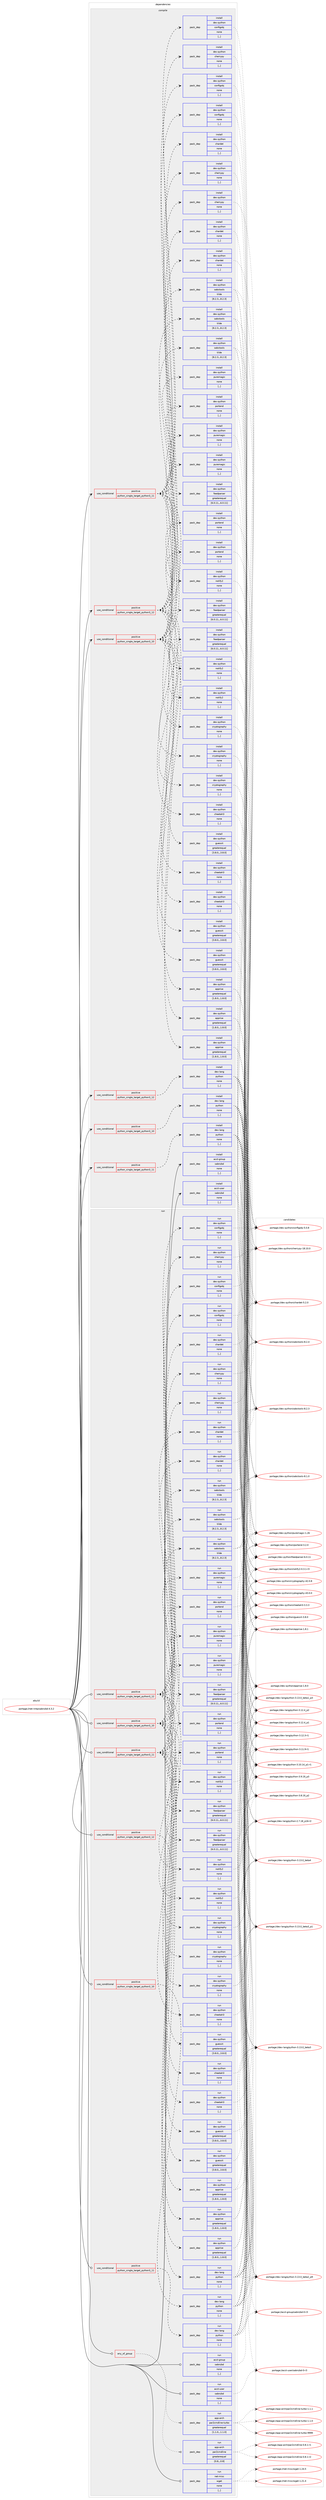 digraph prolog {

# *************
# Graph options
# *************

newrank=true;
concentrate=true;
compound=true;
graph [rankdir=LR,fontname=Helvetica,fontsize=10,ranksep=1.5];#, ranksep=2.5, nodesep=0.2];
edge  [arrowhead=vee];
node  [fontname=Helvetica,fontsize=10];

# **********
# The ebuild
# **********

subgraph cluster_leftcol {
color=gray;
label=<<i>ebuild</i>>;
id [label="portage://net-nntp/sabnzbd-4.3.2", color=red, width=4, href="../net-nntp/sabnzbd-4.3.2.svg"];
}

# ****************
# The dependencies
# ****************

subgraph cluster_midcol {
color=gray;
label=<<i>dependencies</i>>;
subgraph cluster_compile {
fillcolor="#eeeeee";
style=filled;
label=<<i>compile</i>>;
subgraph cond100157 {
dependency379722 [label=<<TABLE BORDER="0" CELLBORDER="1" CELLSPACING="0" CELLPADDING="4"><TR><TD ROWSPAN="3" CELLPADDING="10">use_conditional</TD></TR><TR><TD>positive</TD></TR><TR><TD>python_single_target_python3_10</TD></TR></TABLE>>, shape=none, color=red];
subgraph pack276829 {
dependency379723 [label=<<TABLE BORDER="0" CELLBORDER="1" CELLSPACING="0" CELLPADDING="4" WIDTH="220"><TR><TD ROWSPAN="6" CELLPADDING="30">pack_dep</TD></TR><TR><TD WIDTH="110">install</TD></TR><TR><TD>dev-lang</TD></TR><TR><TD>python</TD></TR><TR><TD>none</TD></TR><TR><TD>[,,]</TD></TR></TABLE>>, shape=none, color=blue];
}
dependency379722:e -> dependency379723:w [weight=20,style="dashed",arrowhead="vee"];
}
id:e -> dependency379722:w [weight=20,style="solid",arrowhead="vee"];
subgraph cond100158 {
dependency379724 [label=<<TABLE BORDER="0" CELLBORDER="1" CELLSPACING="0" CELLPADDING="4"><TR><TD ROWSPAN="3" CELLPADDING="10">use_conditional</TD></TR><TR><TD>positive</TD></TR><TR><TD>python_single_target_python3_10</TD></TR></TABLE>>, shape=none, color=red];
subgraph pack276830 {
dependency379725 [label=<<TABLE BORDER="0" CELLBORDER="1" CELLSPACING="0" CELLPADDING="4" WIDTH="220"><TR><TD ROWSPAN="6" CELLPADDING="30">pack_dep</TD></TR><TR><TD WIDTH="110">install</TD></TR><TR><TD>dev-python</TD></TR><TR><TD>apprise</TD></TR><TR><TD>greaterequal</TD></TR><TR><TD>[1.8.0,,,1.8.0]</TD></TR></TABLE>>, shape=none, color=blue];
}
dependency379724:e -> dependency379725:w [weight=20,style="dashed",arrowhead="vee"];
subgraph pack276831 {
dependency379726 [label=<<TABLE BORDER="0" CELLBORDER="1" CELLSPACING="0" CELLPADDING="4" WIDTH="220"><TR><TD ROWSPAN="6" CELLPADDING="30">pack_dep</TD></TR><TR><TD WIDTH="110">install</TD></TR><TR><TD>dev-python</TD></TR><TR><TD>chardet</TD></TR><TR><TD>none</TD></TR><TR><TD>[,,]</TD></TR></TABLE>>, shape=none, color=blue];
}
dependency379724:e -> dependency379726:w [weight=20,style="dashed",arrowhead="vee"];
subgraph pack276832 {
dependency379727 [label=<<TABLE BORDER="0" CELLBORDER="1" CELLSPACING="0" CELLPADDING="4" WIDTH="220"><TR><TD ROWSPAN="6" CELLPADDING="30">pack_dep</TD></TR><TR><TD WIDTH="110">install</TD></TR><TR><TD>dev-python</TD></TR><TR><TD>cheetah3</TD></TR><TR><TD>none</TD></TR><TR><TD>[,,]</TD></TR></TABLE>>, shape=none, color=blue];
}
dependency379724:e -> dependency379727:w [weight=20,style="dashed",arrowhead="vee"];
subgraph pack276833 {
dependency379728 [label=<<TABLE BORDER="0" CELLBORDER="1" CELLSPACING="0" CELLPADDING="4" WIDTH="220"><TR><TD ROWSPAN="6" CELLPADDING="30">pack_dep</TD></TR><TR><TD WIDTH="110">install</TD></TR><TR><TD>dev-python</TD></TR><TR><TD>cherrypy</TD></TR><TR><TD>none</TD></TR><TR><TD>[,,]</TD></TR></TABLE>>, shape=none, color=blue];
}
dependency379724:e -> dependency379728:w [weight=20,style="dashed",arrowhead="vee"];
subgraph pack276834 {
dependency379729 [label=<<TABLE BORDER="0" CELLBORDER="1" CELLSPACING="0" CELLPADDING="4" WIDTH="220"><TR><TD ROWSPAN="6" CELLPADDING="30">pack_dep</TD></TR><TR><TD WIDTH="110">install</TD></TR><TR><TD>dev-python</TD></TR><TR><TD>configobj</TD></TR><TR><TD>none</TD></TR><TR><TD>[,,]</TD></TR></TABLE>>, shape=none, color=blue];
}
dependency379724:e -> dependency379729:w [weight=20,style="dashed",arrowhead="vee"];
subgraph pack276835 {
dependency379730 [label=<<TABLE BORDER="0" CELLBORDER="1" CELLSPACING="0" CELLPADDING="4" WIDTH="220"><TR><TD ROWSPAN="6" CELLPADDING="30">pack_dep</TD></TR><TR><TD WIDTH="110">install</TD></TR><TR><TD>dev-python</TD></TR><TR><TD>cryptography</TD></TR><TR><TD>none</TD></TR><TR><TD>[,,]</TD></TR></TABLE>>, shape=none, color=blue];
}
dependency379724:e -> dependency379730:w [weight=20,style="dashed",arrowhead="vee"];
subgraph pack276836 {
dependency379731 [label=<<TABLE BORDER="0" CELLBORDER="1" CELLSPACING="0" CELLPADDING="4" WIDTH="220"><TR><TD ROWSPAN="6" CELLPADDING="30">pack_dep</TD></TR><TR><TD WIDTH="110">install</TD></TR><TR><TD>dev-python</TD></TR><TR><TD>feedparser</TD></TR><TR><TD>greaterequal</TD></TR><TR><TD>[6.0.11,,,6.0.11]</TD></TR></TABLE>>, shape=none, color=blue];
}
dependency379724:e -> dependency379731:w [weight=20,style="dashed",arrowhead="vee"];
subgraph pack276837 {
dependency379732 [label=<<TABLE BORDER="0" CELLBORDER="1" CELLSPACING="0" CELLPADDING="4" WIDTH="220"><TR><TD ROWSPAN="6" CELLPADDING="30">pack_dep</TD></TR><TR><TD WIDTH="110">install</TD></TR><TR><TD>dev-python</TD></TR><TR><TD>guessit</TD></TR><TR><TD>greaterequal</TD></TR><TR><TD>[3.8.0,,,3.8.0]</TD></TR></TABLE>>, shape=none, color=blue];
}
dependency379724:e -> dependency379732:w [weight=20,style="dashed",arrowhead="vee"];
subgraph pack276838 {
dependency379733 [label=<<TABLE BORDER="0" CELLBORDER="1" CELLSPACING="0" CELLPADDING="4" WIDTH="220"><TR><TD ROWSPAN="6" CELLPADDING="30">pack_dep</TD></TR><TR><TD WIDTH="110">install</TD></TR><TR><TD>dev-python</TD></TR><TR><TD>notify2</TD></TR><TR><TD>none</TD></TR><TR><TD>[,,]</TD></TR></TABLE>>, shape=none, color=blue];
}
dependency379724:e -> dependency379733:w [weight=20,style="dashed",arrowhead="vee"];
subgraph pack276839 {
dependency379734 [label=<<TABLE BORDER="0" CELLBORDER="1" CELLSPACING="0" CELLPADDING="4" WIDTH="220"><TR><TD ROWSPAN="6" CELLPADDING="30">pack_dep</TD></TR><TR><TD WIDTH="110">install</TD></TR><TR><TD>dev-python</TD></TR><TR><TD>portend</TD></TR><TR><TD>none</TD></TR><TR><TD>[,,]</TD></TR></TABLE>>, shape=none, color=blue];
}
dependency379724:e -> dependency379734:w [weight=20,style="dashed",arrowhead="vee"];
subgraph pack276840 {
dependency379735 [label=<<TABLE BORDER="0" CELLBORDER="1" CELLSPACING="0" CELLPADDING="4" WIDTH="220"><TR><TD ROWSPAN="6" CELLPADDING="30">pack_dep</TD></TR><TR><TD WIDTH="110">install</TD></TR><TR><TD>dev-python</TD></TR><TR><TD>puremagic</TD></TR><TR><TD>none</TD></TR><TR><TD>[,,]</TD></TR></TABLE>>, shape=none, color=blue];
}
dependency379724:e -> dependency379735:w [weight=20,style="dashed",arrowhead="vee"];
subgraph pack276841 {
dependency379736 [label=<<TABLE BORDER="0" CELLBORDER="1" CELLSPACING="0" CELLPADDING="4" WIDTH="220"><TR><TD ROWSPAN="6" CELLPADDING="30">pack_dep</TD></TR><TR><TD WIDTH="110">install</TD></TR><TR><TD>dev-python</TD></TR><TR><TD>sabctools</TD></TR><TR><TD>tilde</TD></TR><TR><TD>[8.2.3,,,8.2.3]</TD></TR></TABLE>>, shape=none, color=blue];
}
dependency379724:e -> dependency379736:w [weight=20,style="dashed",arrowhead="vee"];
}
id:e -> dependency379724:w [weight=20,style="solid",arrowhead="vee"];
subgraph cond100159 {
dependency379737 [label=<<TABLE BORDER="0" CELLBORDER="1" CELLSPACING="0" CELLPADDING="4"><TR><TD ROWSPAN="3" CELLPADDING="10">use_conditional</TD></TR><TR><TD>positive</TD></TR><TR><TD>python_single_target_python3_11</TD></TR></TABLE>>, shape=none, color=red];
subgraph pack276842 {
dependency379738 [label=<<TABLE BORDER="0" CELLBORDER="1" CELLSPACING="0" CELLPADDING="4" WIDTH="220"><TR><TD ROWSPAN="6" CELLPADDING="30">pack_dep</TD></TR><TR><TD WIDTH="110">install</TD></TR><TR><TD>dev-lang</TD></TR><TR><TD>python</TD></TR><TR><TD>none</TD></TR><TR><TD>[,,]</TD></TR></TABLE>>, shape=none, color=blue];
}
dependency379737:e -> dependency379738:w [weight=20,style="dashed",arrowhead="vee"];
}
id:e -> dependency379737:w [weight=20,style="solid",arrowhead="vee"];
subgraph cond100160 {
dependency379739 [label=<<TABLE BORDER="0" CELLBORDER="1" CELLSPACING="0" CELLPADDING="4"><TR><TD ROWSPAN="3" CELLPADDING="10">use_conditional</TD></TR><TR><TD>positive</TD></TR><TR><TD>python_single_target_python3_11</TD></TR></TABLE>>, shape=none, color=red];
subgraph pack276843 {
dependency379740 [label=<<TABLE BORDER="0" CELLBORDER="1" CELLSPACING="0" CELLPADDING="4" WIDTH="220"><TR><TD ROWSPAN="6" CELLPADDING="30">pack_dep</TD></TR><TR><TD WIDTH="110">install</TD></TR><TR><TD>dev-python</TD></TR><TR><TD>apprise</TD></TR><TR><TD>greaterequal</TD></TR><TR><TD>[1.8.0,,,1.8.0]</TD></TR></TABLE>>, shape=none, color=blue];
}
dependency379739:e -> dependency379740:w [weight=20,style="dashed",arrowhead="vee"];
subgraph pack276844 {
dependency379741 [label=<<TABLE BORDER="0" CELLBORDER="1" CELLSPACING="0" CELLPADDING="4" WIDTH="220"><TR><TD ROWSPAN="6" CELLPADDING="30">pack_dep</TD></TR><TR><TD WIDTH="110">install</TD></TR><TR><TD>dev-python</TD></TR><TR><TD>chardet</TD></TR><TR><TD>none</TD></TR><TR><TD>[,,]</TD></TR></TABLE>>, shape=none, color=blue];
}
dependency379739:e -> dependency379741:w [weight=20,style="dashed",arrowhead="vee"];
subgraph pack276845 {
dependency379742 [label=<<TABLE BORDER="0" CELLBORDER="1" CELLSPACING="0" CELLPADDING="4" WIDTH="220"><TR><TD ROWSPAN="6" CELLPADDING="30">pack_dep</TD></TR><TR><TD WIDTH="110">install</TD></TR><TR><TD>dev-python</TD></TR><TR><TD>cheetah3</TD></TR><TR><TD>none</TD></TR><TR><TD>[,,]</TD></TR></TABLE>>, shape=none, color=blue];
}
dependency379739:e -> dependency379742:w [weight=20,style="dashed",arrowhead="vee"];
subgraph pack276846 {
dependency379743 [label=<<TABLE BORDER="0" CELLBORDER="1" CELLSPACING="0" CELLPADDING="4" WIDTH="220"><TR><TD ROWSPAN="6" CELLPADDING="30">pack_dep</TD></TR><TR><TD WIDTH="110">install</TD></TR><TR><TD>dev-python</TD></TR><TR><TD>cherrypy</TD></TR><TR><TD>none</TD></TR><TR><TD>[,,]</TD></TR></TABLE>>, shape=none, color=blue];
}
dependency379739:e -> dependency379743:w [weight=20,style="dashed",arrowhead="vee"];
subgraph pack276847 {
dependency379744 [label=<<TABLE BORDER="0" CELLBORDER="1" CELLSPACING="0" CELLPADDING="4" WIDTH="220"><TR><TD ROWSPAN="6" CELLPADDING="30">pack_dep</TD></TR><TR><TD WIDTH="110">install</TD></TR><TR><TD>dev-python</TD></TR><TR><TD>configobj</TD></TR><TR><TD>none</TD></TR><TR><TD>[,,]</TD></TR></TABLE>>, shape=none, color=blue];
}
dependency379739:e -> dependency379744:w [weight=20,style="dashed",arrowhead="vee"];
subgraph pack276848 {
dependency379745 [label=<<TABLE BORDER="0" CELLBORDER="1" CELLSPACING="0" CELLPADDING="4" WIDTH="220"><TR><TD ROWSPAN="6" CELLPADDING="30">pack_dep</TD></TR><TR><TD WIDTH="110">install</TD></TR><TR><TD>dev-python</TD></TR><TR><TD>cryptography</TD></TR><TR><TD>none</TD></TR><TR><TD>[,,]</TD></TR></TABLE>>, shape=none, color=blue];
}
dependency379739:e -> dependency379745:w [weight=20,style="dashed",arrowhead="vee"];
subgraph pack276849 {
dependency379746 [label=<<TABLE BORDER="0" CELLBORDER="1" CELLSPACING="0" CELLPADDING="4" WIDTH="220"><TR><TD ROWSPAN="6" CELLPADDING="30">pack_dep</TD></TR><TR><TD WIDTH="110">install</TD></TR><TR><TD>dev-python</TD></TR><TR><TD>feedparser</TD></TR><TR><TD>greaterequal</TD></TR><TR><TD>[6.0.11,,,6.0.11]</TD></TR></TABLE>>, shape=none, color=blue];
}
dependency379739:e -> dependency379746:w [weight=20,style="dashed",arrowhead="vee"];
subgraph pack276850 {
dependency379747 [label=<<TABLE BORDER="0" CELLBORDER="1" CELLSPACING="0" CELLPADDING="4" WIDTH="220"><TR><TD ROWSPAN="6" CELLPADDING="30">pack_dep</TD></TR><TR><TD WIDTH="110">install</TD></TR><TR><TD>dev-python</TD></TR><TR><TD>guessit</TD></TR><TR><TD>greaterequal</TD></TR><TR><TD>[3.8.0,,,3.8.0]</TD></TR></TABLE>>, shape=none, color=blue];
}
dependency379739:e -> dependency379747:w [weight=20,style="dashed",arrowhead="vee"];
subgraph pack276851 {
dependency379748 [label=<<TABLE BORDER="0" CELLBORDER="1" CELLSPACING="0" CELLPADDING="4" WIDTH="220"><TR><TD ROWSPAN="6" CELLPADDING="30">pack_dep</TD></TR><TR><TD WIDTH="110">install</TD></TR><TR><TD>dev-python</TD></TR><TR><TD>notify2</TD></TR><TR><TD>none</TD></TR><TR><TD>[,,]</TD></TR></TABLE>>, shape=none, color=blue];
}
dependency379739:e -> dependency379748:w [weight=20,style="dashed",arrowhead="vee"];
subgraph pack276852 {
dependency379749 [label=<<TABLE BORDER="0" CELLBORDER="1" CELLSPACING="0" CELLPADDING="4" WIDTH="220"><TR><TD ROWSPAN="6" CELLPADDING="30">pack_dep</TD></TR><TR><TD WIDTH="110">install</TD></TR><TR><TD>dev-python</TD></TR><TR><TD>portend</TD></TR><TR><TD>none</TD></TR><TR><TD>[,,]</TD></TR></TABLE>>, shape=none, color=blue];
}
dependency379739:e -> dependency379749:w [weight=20,style="dashed",arrowhead="vee"];
subgraph pack276853 {
dependency379750 [label=<<TABLE BORDER="0" CELLBORDER="1" CELLSPACING="0" CELLPADDING="4" WIDTH="220"><TR><TD ROWSPAN="6" CELLPADDING="30">pack_dep</TD></TR><TR><TD WIDTH="110">install</TD></TR><TR><TD>dev-python</TD></TR><TR><TD>puremagic</TD></TR><TR><TD>none</TD></TR><TR><TD>[,,]</TD></TR></TABLE>>, shape=none, color=blue];
}
dependency379739:e -> dependency379750:w [weight=20,style="dashed",arrowhead="vee"];
subgraph pack276854 {
dependency379751 [label=<<TABLE BORDER="0" CELLBORDER="1" CELLSPACING="0" CELLPADDING="4" WIDTH="220"><TR><TD ROWSPAN="6" CELLPADDING="30">pack_dep</TD></TR><TR><TD WIDTH="110">install</TD></TR><TR><TD>dev-python</TD></TR><TR><TD>sabctools</TD></TR><TR><TD>tilde</TD></TR><TR><TD>[8.2.3,,,8.2.3]</TD></TR></TABLE>>, shape=none, color=blue];
}
dependency379739:e -> dependency379751:w [weight=20,style="dashed",arrowhead="vee"];
}
id:e -> dependency379739:w [weight=20,style="solid",arrowhead="vee"];
subgraph cond100161 {
dependency379752 [label=<<TABLE BORDER="0" CELLBORDER="1" CELLSPACING="0" CELLPADDING="4"><TR><TD ROWSPAN="3" CELLPADDING="10">use_conditional</TD></TR><TR><TD>positive</TD></TR><TR><TD>python_single_target_python3_12</TD></TR></TABLE>>, shape=none, color=red];
subgraph pack276855 {
dependency379753 [label=<<TABLE BORDER="0" CELLBORDER="1" CELLSPACING="0" CELLPADDING="4" WIDTH="220"><TR><TD ROWSPAN="6" CELLPADDING="30">pack_dep</TD></TR><TR><TD WIDTH="110">install</TD></TR><TR><TD>dev-lang</TD></TR><TR><TD>python</TD></TR><TR><TD>none</TD></TR><TR><TD>[,,]</TD></TR></TABLE>>, shape=none, color=blue];
}
dependency379752:e -> dependency379753:w [weight=20,style="dashed",arrowhead="vee"];
}
id:e -> dependency379752:w [weight=20,style="solid",arrowhead="vee"];
subgraph cond100162 {
dependency379754 [label=<<TABLE BORDER="0" CELLBORDER="1" CELLSPACING="0" CELLPADDING="4"><TR><TD ROWSPAN="3" CELLPADDING="10">use_conditional</TD></TR><TR><TD>positive</TD></TR><TR><TD>python_single_target_python3_12</TD></TR></TABLE>>, shape=none, color=red];
subgraph pack276856 {
dependency379755 [label=<<TABLE BORDER="0" CELLBORDER="1" CELLSPACING="0" CELLPADDING="4" WIDTH="220"><TR><TD ROWSPAN="6" CELLPADDING="30">pack_dep</TD></TR><TR><TD WIDTH="110">install</TD></TR><TR><TD>dev-python</TD></TR><TR><TD>apprise</TD></TR><TR><TD>greaterequal</TD></TR><TR><TD>[1.8.0,,,1.8.0]</TD></TR></TABLE>>, shape=none, color=blue];
}
dependency379754:e -> dependency379755:w [weight=20,style="dashed",arrowhead="vee"];
subgraph pack276857 {
dependency379756 [label=<<TABLE BORDER="0" CELLBORDER="1" CELLSPACING="0" CELLPADDING="4" WIDTH="220"><TR><TD ROWSPAN="6" CELLPADDING="30">pack_dep</TD></TR><TR><TD WIDTH="110">install</TD></TR><TR><TD>dev-python</TD></TR><TR><TD>chardet</TD></TR><TR><TD>none</TD></TR><TR><TD>[,,]</TD></TR></TABLE>>, shape=none, color=blue];
}
dependency379754:e -> dependency379756:w [weight=20,style="dashed",arrowhead="vee"];
subgraph pack276858 {
dependency379757 [label=<<TABLE BORDER="0" CELLBORDER="1" CELLSPACING="0" CELLPADDING="4" WIDTH="220"><TR><TD ROWSPAN="6" CELLPADDING="30">pack_dep</TD></TR><TR><TD WIDTH="110">install</TD></TR><TR><TD>dev-python</TD></TR><TR><TD>cheetah3</TD></TR><TR><TD>none</TD></TR><TR><TD>[,,]</TD></TR></TABLE>>, shape=none, color=blue];
}
dependency379754:e -> dependency379757:w [weight=20,style="dashed",arrowhead="vee"];
subgraph pack276859 {
dependency379758 [label=<<TABLE BORDER="0" CELLBORDER="1" CELLSPACING="0" CELLPADDING="4" WIDTH="220"><TR><TD ROWSPAN="6" CELLPADDING="30">pack_dep</TD></TR><TR><TD WIDTH="110">install</TD></TR><TR><TD>dev-python</TD></TR><TR><TD>cherrypy</TD></TR><TR><TD>none</TD></TR><TR><TD>[,,]</TD></TR></TABLE>>, shape=none, color=blue];
}
dependency379754:e -> dependency379758:w [weight=20,style="dashed",arrowhead="vee"];
subgraph pack276860 {
dependency379759 [label=<<TABLE BORDER="0" CELLBORDER="1" CELLSPACING="0" CELLPADDING="4" WIDTH="220"><TR><TD ROWSPAN="6" CELLPADDING="30">pack_dep</TD></TR><TR><TD WIDTH="110">install</TD></TR><TR><TD>dev-python</TD></TR><TR><TD>configobj</TD></TR><TR><TD>none</TD></TR><TR><TD>[,,]</TD></TR></TABLE>>, shape=none, color=blue];
}
dependency379754:e -> dependency379759:w [weight=20,style="dashed",arrowhead="vee"];
subgraph pack276861 {
dependency379760 [label=<<TABLE BORDER="0" CELLBORDER="1" CELLSPACING="0" CELLPADDING="4" WIDTH="220"><TR><TD ROWSPAN="6" CELLPADDING="30">pack_dep</TD></TR><TR><TD WIDTH="110">install</TD></TR><TR><TD>dev-python</TD></TR><TR><TD>cryptography</TD></TR><TR><TD>none</TD></TR><TR><TD>[,,]</TD></TR></TABLE>>, shape=none, color=blue];
}
dependency379754:e -> dependency379760:w [weight=20,style="dashed",arrowhead="vee"];
subgraph pack276862 {
dependency379761 [label=<<TABLE BORDER="0" CELLBORDER="1" CELLSPACING="0" CELLPADDING="4" WIDTH="220"><TR><TD ROWSPAN="6" CELLPADDING="30">pack_dep</TD></TR><TR><TD WIDTH="110">install</TD></TR><TR><TD>dev-python</TD></TR><TR><TD>feedparser</TD></TR><TR><TD>greaterequal</TD></TR><TR><TD>[6.0.11,,,6.0.11]</TD></TR></TABLE>>, shape=none, color=blue];
}
dependency379754:e -> dependency379761:w [weight=20,style="dashed",arrowhead="vee"];
subgraph pack276863 {
dependency379762 [label=<<TABLE BORDER="0" CELLBORDER="1" CELLSPACING="0" CELLPADDING="4" WIDTH="220"><TR><TD ROWSPAN="6" CELLPADDING="30">pack_dep</TD></TR><TR><TD WIDTH="110">install</TD></TR><TR><TD>dev-python</TD></TR><TR><TD>guessit</TD></TR><TR><TD>greaterequal</TD></TR><TR><TD>[3.8.0,,,3.8.0]</TD></TR></TABLE>>, shape=none, color=blue];
}
dependency379754:e -> dependency379762:w [weight=20,style="dashed",arrowhead="vee"];
subgraph pack276864 {
dependency379763 [label=<<TABLE BORDER="0" CELLBORDER="1" CELLSPACING="0" CELLPADDING="4" WIDTH="220"><TR><TD ROWSPAN="6" CELLPADDING="30">pack_dep</TD></TR><TR><TD WIDTH="110">install</TD></TR><TR><TD>dev-python</TD></TR><TR><TD>notify2</TD></TR><TR><TD>none</TD></TR><TR><TD>[,,]</TD></TR></TABLE>>, shape=none, color=blue];
}
dependency379754:e -> dependency379763:w [weight=20,style="dashed",arrowhead="vee"];
subgraph pack276865 {
dependency379764 [label=<<TABLE BORDER="0" CELLBORDER="1" CELLSPACING="0" CELLPADDING="4" WIDTH="220"><TR><TD ROWSPAN="6" CELLPADDING="30">pack_dep</TD></TR><TR><TD WIDTH="110">install</TD></TR><TR><TD>dev-python</TD></TR><TR><TD>portend</TD></TR><TR><TD>none</TD></TR><TR><TD>[,,]</TD></TR></TABLE>>, shape=none, color=blue];
}
dependency379754:e -> dependency379764:w [weight=20,style="dashed",arrowhead="vee"];
subgraph pack276866 {
dependency379765 [label=<<TABLE BORDER="0" CELLBORDER="1" CELLSPACING="0" CELLPADDING="4" WIDTH="220"><TR><TD ROWSPAN="6" CELLPADDING="30">pack_dep</TD></TR><TR><TD WIDTH="110">install</TD></TR><TR><TD>dev-python</TD></TR><TR><TD>puremagic</TD></TR><TR><TD>none</TD></TR><TR><TD>[,,]</TD></TR></TABLE>>, shape=none, color=blue];
}
dependency379754:e -> dependency379765:w [weight=20,style="dashed",arrowhead="vee"];
subgraph pack276867 {
dependency379766 [label=<<TABLE BORDER="0" CELLBORDER="1" CELLSPACING="0" CELLPADDING="4" WIDTH="220"><TR><TD ROWSPAN="6" CELLPADDING="30">pack_dep</TD></TR><TR><TD WIDTH="110">install</TD></TR><TR><TD>dev-python</TD></TR><TR><TD>sabctools</TD></TR><TR><TD>tilde</TD></TR><TR><TD>[8.2.3,,,8.2.3]</TD></TR></TABLE>>, shape=none, color=blue];
}
dependency379754:e -> dependency379766:w [weight=20,style="dashed",arrowhead="vee"];
}
id:e -> dependency379754:w [weight=20,style="solid",arrowhead="vee"];
subgraph pack276868 {
dependency379767 [label=<<TABLE BORDER="0" CELLBORDER="1" CELLSPACING="0" CELLPADDING="4" WIDTH="220"><TR><TD ROWSPAN="6" CELLPADDING="30">pack_dep</TD></TR><TR><TD WIDTH="110">install</TD></TR><TR><TD>acct-group</TD></TR><TR><TD>sabnzbd</TD></TR><TR><TD>none</TD></TR><TR><TD>[,,]</TD></TR></TABLE>>, shape=none, color=blue];
}
id:e -> dependency379767:w [weight=20,style="solid",arrowhead="vee"];
subgraph pack276869 {
dependency379768 [label=<<TABLE BORDER="0" CELLBORDER="1" CELLSPACING="0" CELLPADDING="4" WIDTH="220"><TR><TD ROWSPAN="6" CELLPADDING="30">pack_dep</TD></TR><TR><TD WIDTH="110">install</TD></TR><TR><TD>acct-user</TD></TR><TR><TD>sabnzbd</TD></TR><TR><TD>none</TD></TR><TR><TD>[,,]</TD></TR></TABLE>>, shape=none, color=blue];
}
id:e -> dependency379768:w [weight=20,style="solid",arrowhead="vee"];
}
subgraph cluster_compileandrun {
fillcolor="#eeeeee";
style=filled;
label=<<i>compile and run</i>>;
}
subgraph cluster_run {
fillcolor="#eeeeee";
style=filled;
label=<<i>run</i>>;
subgraph any2543 {
dependency379769 [label=<<TABLE BORDER="0" CELLBORDER="1" CELLSPACING="0" CELLPADDING="4"><TR><TD CELLPADDING="10">any_of_group</TD></TR></TABLE>>, shape=none, color=red];subgraph pack276870 {
dependency379770 [label=<<TABLE BORDER="0" CELLBORDER="1" CELLSPACING="0" CELLPADDING="4" WIDTH="220"><TR><TD ROWSPAN="6" CELLPADDING="30">pack_dep</TD></TR><TR><TD WIDTH="110">run</TD></TR><TR><TD>app-arch</TD></TR><TR><TD>par2cmdline</TD></TR><TR><TD>greaterequal</TD></TR><TR><TD>[0.8,,,0.8]</TD></TR></TABLE>>, shape=none, color=blue];
}
dependency379769:e -> dependency379770:w [weight=20,style="dotted",arrowhead="oinv"];
subgraph pack276871 {
dependency379771 [label=<<TABLE BORDER="0" CELLBORDER="1" CELLSPACING="0" CELLPADDING="4" WIDTH="220"><TR><TD ROWSPAN="6" CELLPADDING="30">pack_dep</TD></TR><TR><TD WIDTH="110">run</TD></TR><TR><TD>app-arch</TD></TR><TR><TD>par2cmdline-turbo</TD></TR><TR><TD>greaterequal</TD></TR><TR><TD>[1.1.0,,,1.1.0]</TD></TR></TABLE>>, shape=none, color=blue];
}
dependency379769:e -> dependency379771:w [weight=20,style="dotted",arrowhead="oinv"];
}
id:e -> dependency379769:w [weight=20,style="solid",arrowhead="odot"];
subgraph cond100163 {
dependency379772 [label=<<TABLE BORDER="0" CELLBORDER="1" CELLSPACING="0" CELLPADDING="4"><TR><TD ROWSPAN="3" CELLPADDING="10">use_conditional</TD></TR><TR><TD>positive</TD></TR><TR><TD>python_single_target_python3_10</TD></TR></TABLE>>, shape=none, color=red];
subgraph pack276872 {
dependency379773 [label=<<TABLE BORDER="0" CELLBORDER="1" CELLSPACING="0" CELLPADDING="4" WIDTH="220"><TR><TD ROWSPAN="6" CELLPADDING="30">pack_dep</TD></TR><TR><TD WIDTH="110">run</TD></TR><TR><TD>dev-lang</TD></TR><TR><TD>python</TD></TR><TR><TD>none</TD></TR><TR><TD>[,,]</TD></TR></TABLE>>, shape=none, color=blue];
}
dependency379772:e -> dependency379773:w [weight=20,style="dashed",arrowhead="vee"];
}
id:e -> dependency379772:w [weight=20,style="solid",arrowhead="odot"];
subgraph cond100164 {
dependency379774 [label=<<TABLE BORDER="0" CELLBORDER="1" CELLSPACING="0" CELLPADDING="4"><TR><TD ROWSPAN="3" CELLPADDING="10">use_conditional</TD></TR><TR><TD>positive</TD></TR><TR><TD>python_single_target_python3_10</TD></TR></TABLE>>, shape=none, color=red];
subgraph pack276873 {
dependency379775 [label=<<TABLE BORDER="0" CELLBORDER="1" CELLSPACING="0" CELLPADDING="4" WIDTH="220"><TR><TD ROWSPAN="6" CELLPADDING="30">pack_dep</TD></TR><TR><TD WIDTH="110">run</TD></TR><TR><TD>dev-python</TD></TR><TR><TD>apprise</TD></TR><TR><TD>greaterequal</TD></TR><TR><TD>[1.8.0,,,1.8.0]</TD></TR></TABLE>>, shape=none, color=blue];
}
dependency379774:e -> dependency379775:w [weight=20,style="dashed",arrowhead="vee"];
subgraph pack276874 {
dependency379776 [label=<<TABLE BORDER="0" CELLBORDER="1" CELLSPACING="0" CELLPADDING="4" WIDTH="220"><TR><TD ROWSPAN="6" CELLPADDING="30">pack_dep</TD></TR><TR><TD WIDTH="110">run</TD></TR><TR><TD>dev-python</TD></TR><TR><TD>chardet</TD></TR><TR><TD>none</TD></TR><TR><TD>[,,]</TD></TR></TABLE>>, shape=none, color=blue];
}
dependency379774:e -> dependency379776:w [weight=20,style="dashed",arrowhead="vee"];
subgraph pack276875 {
dependency379777 [label=<<TABLE BORDER="0" CELLBORDER="1" CELLSPACING="0" CELLPADDING="4" WIDTH="220"><TR><TD ROWSPAN="6" CELLPADDING="30">pack_dep</TD></TR><TR><TD WIDTH="110">run</TD></TR><TR><TD>dev-python</TD></TR><TR><TD>cheetah3</TD></TR><TR><TD>none</TD></TR><TR><TD>[,,]</TD></TR></TABLE>>, shape=none, color=blue];
}
dependency379774:e -> dependency379777:w [weight=20,style="dashed",arrowhead="vee"];
subgraph pack276876 {
dependency379778 [label=<<TABLE BORDER="0" CELLBORDER="1" CELLSPACING="0" CELLPADDING="4" WIDTH="220"><TR><TD ROWSPAN="6" CELLPADDING="30">pack_dep</TD></TR><TR><TD WIDTH="110">run</TD></TR><TR><TD>dev-python</TD></TR><TR><TD>cherrypy</TD></TR><TR><TD>none</TD></TR><TR><TD>[,,]</TD></TR></TABLE>>, shape=none, color=blue];
}
dependency379774:e -> dependency379778:w [weight=20,style="dashed",arrowhead="vee"];
subgraph pack276877 {
dependency379779 [label=<<TABLE BORDER="0" CELLBORDER="1" CELLSPACING="0" CELLPADDING="4" WIDTH="220"><TR><TD ROWSPAN="6" CELLPADDING="30">pack_dep</TD></TR><TR><TD WIDTH="110">run</TD></TR><TR><TD>dev-python</TD></TR><TR><TD>configobj</TD></TR><TR><TD>none</TD></TR><TR><TD>[,,]</TD></TR></TABLE>>, shape=none, color=blue];
}
dependency379774:e -> dependency379779:w [weight=20,style="dashed",arrowhead="vee"];
subgraph pack276878 {
dependency379780 [label=<<TABLE BORDER="0" CELLBORDER="1" CELLSPACING="0" CELLPADDING="4" WIDTH="220"><TR><TD ROWSPAN="6" CELLPADDING="30">pack_dep</TD></TR><TR><TD WIDTH="110">run</TD></TR><TR><TD>dev-python</TD></TR><TR><TD>cryptography</TD></TR><TR><TD>none</TD></TR><TR><TD>[,,]</TD></TR></TABLE>>, shape=none, color=blue];
}
dependency379774:e -> dependency379780:w [weight=20,style="dashed",arrowhead="vee"];
subgraph pack276879 {
dependency379781 [label=<<TABLE BORDER="0" CELLBORDER="1" CELLSPACING="0" CELLPADDING="4" WIDTH="220"><TR><TD ROWSPAN="6" CELLPADDING="30">pack_dep</TD></TR><TR><TD WIDTH="110">run</TD></TR><TR><TD>dev-python</TD></TR><TR><TD>feedparser</TD></TR><TR><TD>greaterequal</TD></TR><TR><TD>[6.0.11,,,6.0.11]</TD></TR></TABLE>>, shape=none, color=blue];
}
dependency379774:e -> dependency379781:w [weight=20,style="dashed",arrowhead="vee"];
subgraph pack276880 {
dependency379782 [label=<<TABLE BORDER="0" CELLBORDER="1" CELLSPACING="0" CELLPADDING="4" WIDTH="220"><TR><TD ROWSPAN="6" CELLPADDING="30">pack_dep</TD></TR><TR><TD WIDTH="110">run</TD></TR><TR><TD>dev-python</TD></TR><TR><TD>guessit</TD></TR><TR><TD>greaterequal</TD></TR><TR><TD>[3.8.0,,,3.8.0]</TD></TR></TABLE>>, shape=none, color=blue];
}
dependency379774:e -> dependency379782:w [weight=20,style="dashed",arrowhead="vee"];
subgraph pack276881 {
dependency379783 [label=<<TABLE BORDER="0" CELLBORDER="1" CELLSPACING="0" CELLPADDING="4" WIDTH="220"><TR><TD ROWSPAN="6" CELLPADDING="30">pack_dep</TD></TR><TR><TD WIDTH="110">run</TD></TR><TR><TD>dev-python</TD></TR><TR><TD>notify2</TD></TR><TR><TD>none</TD></TR><TR><TD>[,,]</TD></TR></TABLE>>, shape=none, color=blue];
}
dependency379774:e -> dependency379783:w [weight=20,style="dashed",arrowhead="vee"];
subgraph pack276882 {
dependency379784 [label=<<TABLE BORDER="0" CELLBORDER="1" CELLSPACING="0" CELLPADDING="4" WIDTH="220"><TR><TD ROWSPAN="6" CELLPADDING="30">pack_dep</TD></TR><TR><TD WIDTH="110">run</TD></TR><TR><TD>dev-python</TD></TR><TR><TD>portend</TD></TR><TR><TD>none</TD></TR><TR><TD>[,,]</TD></TR></TABLE>>, shape=none, color=blue];
}
dependency379774:e -> dependency379784:w [weight=20,style="dashed",arrowhead="vee"];
subgraph pack276883 {
dependency379785 [label=<<TABLE BORDER="0" CELLBORDER="1" CELLSPACING="0" CELLPADDING="4" WIDTH="220"><TR><TD ROWSPAN="6" CELLPADDING="30">pack_dep</TD></TR><TR><TD WIDTH="110">run</TD></TR><TR><TD>dev-python</TD></TR><TR><TD>puremagic</TD></TR><TR><TD>none</TD></TR><TR><TD>[,,]</TD></TR></TABLE>>, shape=none, color=blue];
}
dependency379774:e -> dependency379785:w [weight=20,style="dashed",arrowhead="vee"];
subgraph pack276884 {
dependency379786 [label=<<TABLE BORDER="0" CELLBORDER="1" CELLSPACING="0" CELLPADDING="4" WIDTH="220"><TR><TD ROWSPAN="6" CELLPADDING="30">pack_dep</TD></TR><TR><TD WIDTH="110">run</TD></TR><TR><TD>dev-python</TD></TR><TR><TD>sabctools</TD></TR><TR><TD>tilde</TD></TR><TR><TD>[8.2.3,,,8.2.3]</TD></TR></TABLE>>, shape=none, color=blue];
}
dependency379774:e -> dependency379786:w [weight=20,style="dashed",arrowhead="vee"];
}
id:e -> dependency379774:w [weight=20,style="solid",arrowhead="odot"];
subgraph cond100165 {
dependency379787 [label=<<TABLE BORDER="0" CELLBORDER="1" CELLSPACING="0" CELLPADDING="4"><TR><TD ROWSPAN="3" CELLPADDING="10">use_conditional</TD></TR><TR><TD>positive</TD></TR><TR><TD>python_single_target_python3_11</TD></TR></TABLE>>, shape=none, color=red];
subgraph pack276885 {
dependency379788 [label=<<TABLE BORDER="0" CELLBORDER="1" CELLSPACING="0" CELLPADDING="4" WIDTH="220"><TR><TD ROWSPAN="6" CELLPADDING="30">pack_dep</TD></TR><TR><TD WIDTH="110">run</TD></TR><TR><TD>dev-lang</TD></TR><TR><TD>python</TD></TR><TR><TD>none</TD></TR><TR><TD>[,,]</TD></TR></TABLE>>, shape=none, color=blue];
}
dependency379787:e -> dependency379788:w [weight=20,style="dashed",arrowhead="vee"];
}
id:e -> dependency379787:w [weight=20,style="solid",arrowhead="odot"];
subgraph cond100166 {
dependency379789 [label=<<TABLE BORDER="0" CELLBORDER="1" CELLSPACING="0" CELLPADDING="4"><TR><TD ROWSPAN="3" CELLPADDING="10">use_conditional</TD></TR><TR><TD>positive</TD></TR><TR><TD>python_single_target_python3_11</TD></TR></TABLE>>, shape=none, color=red];
subgraph pack276886 {
dependency379790 [label=<<TABLE BORDER="0" CELLBORDER="1" CELLSPACING="0" CELLPADDING="4" WIDTH="220"><TR><TD ROWSPAN="6" CELLPADDING="30">pack_dep</TD></TR><TR><TD WIDTH="110">run</TD></TR><TR><TD>dev-python</TD></TR><TR><TD>apprise</TD></TR><TR><TD>greaterequal</TD></TR><TR><TD>[1.8.0,,,1.8.0]</TD></TR></TABLE>>, shape=none, color=blue];
}
dependency379789:e -> dependency379790:w [weight=20,style="dashed",arrowhead="vee"];
subgraph pack276887 {
dependency379791 [label=<<TABLE BORDER="0" CELLBORDER="1" CELLSPACING="0" CELLPADDING="4" WIDTH="220"><TR><TD ROWSPAN="6" CELLPADDING="30">pack_dep</TD></TR><TR><TD WIDTH="110">run</TD></TR><TR><TD>dev-python</TD></TR><TR><TD>chardet</TD></TR><TR><TD>none</TD></TR><TR><TD>[,,]</TD></TR></TABLE>>, shape=none, color=blue];
}
dependency379789:e -> dependency379791:w [weight=20,style="dashed",arrowhead="vee"];
subgraph pack276888 {
dependency379792 [label=<<TABLE BORDER="0" CELLBORDER="1" CELLSPACING="0" CELLPADDING="4" WIDTH="220"><TR><TD ROWSPAN="6" CELLPADDING="30">pack_dep</TD></TR><TR><TD WIDTH="110">run</TD></TR><TR><TD>dev-python</TD></TR><TR><TD>cheetah3</TD></TR><TR><TD>none</TD></TR><TR><TD>[,,]</TD></TR></TABLE>>, shape=none, color=blue];
}
dependency379789:e -> dependency379792:w [weight=20,style="dashed",arrowhead="vee"];
subgraph pack276889 {
dependency379793 [label=<<TABLE BORDER="0" CELLBORDER="1" CELLSPACING="0" CELLPADDING="4" WIDTH="220"><TR><TD ROWSPAN="6" CELLPADDING="30">pack_dep</TD></TR><TR><TD WIDTH="110">run</TD></TR><TR><TD>dev-python</TD></TR><TR><TD>cherrypy</TD></TR><TR><TD>none</TD></TR><TR><TD>[,,]</TD></TR></TABLE>>, shape=none, color=blue];
}
dependency379789:e -> dependency379793:w [weight=20,style="dashed",arrowhead="vee"];
subgraph pack276890 {
dependency379794 [label=<<TABLE BORDER="0" CELLBORDER="1" CELLSPACING="0" CELLPADDING="4" WIDTH="220"><TR><TD ROWSPAN="6" CELLPADDING="30">pack_dep</TD></TR><TR><TD WIDTH="110">run</TD></TR><TR><TD>dev-python</TD></TR><TR><TD>configobj</TD></TR><TR><TD>none</TD></TR><TR><TD>[,,]</TD></TR></TABLE>>, shape=none, color=blue];
}
dependency379789:e -> dependency379794:w [weight=20,style="dashed",arrowhead="vee"];
subgraph pack276891 {
dependency379795 [label=<<TABLE BORDER="0" CELLBORDER="1" CELLSPACING="0" CELLPADDING="4" WIDTH="220"><TR><TD ROWSPAN="6" CELLPADDING="30">pack_dep</TD></TR><TR><TD WIDTH="110">run</TD></TR><TR><TD>dev-python</TD></TR><TR><TD>cryptography</TD></TR><TR><TD>none</TD></TR><TR><TD>[,,]</TD></TR></TABLE>>, shape=none, color=blue];
}
dependency379789:e -> dependency379795:w [weight=20,style="dashed",arrowhead="vee"];
subgraph pack276892 {
dependency379796 [label=<<TABLE BORDER="0" CELLBORDER="1" CELLSPACING="0" CELLPADDING="4" WIDTH="220"><TR><TD ROWSPAN="6" CELLPADDING="30">pack_dep</TD></TR><TR><TD WIDTH="110">run</TD></TR><TR><TD>dev-python</TD></TR><TR><TD>feedparser</TD></TR><TR><TD>greaterequal</TD></TR><TR><TD>[6.0.11,,,6.0.11]</TD></TR></TABLE>>, shape=none, color=blue];
}
dependency379789:e -> dependency379796:w [weight=20,style="dashed",arrowhead="vee"];
subgraph pack276893 {
dependency379797 [label=<<TABLE BORDER="0" CELLBORDER="1" CELLSPACING="0" CELLPADDING="4" WIDTH="220"><TR><TD ROWSPAN="6" CELLPADDING="30">pack_dep</TD></TR><TR><TD WIDTH="110">run</TD></TR><TR><TD>dev-python</TD></TR><TR><TD>guessit</TD></TR><TR><TD>greaterequal</TD></TR><TR><TD>[3.8.0,,,3.8.0]</TD></TR></TABLE>>, shape=none, color=blue];
}
dependency379789:e -> dependency379797:w [weight=20,style="dashed",arrowhead="vee"];
subgraph pack276894 {
dependency379798 [label=<<TABLE BORDER="0" CELLBORDER="1" CELLSPACING="0" CELLPADDING="4" WIDTH="220"><TR><TD ROWSPAN="6" CELLPADDING="30">pack_dep</TD></TR><TR><TD WIDTH="110">run</TD></TR><TR><TD>dev-python</TD></TR><TR><TD>notify2</TD></TR><TR><TD>none</TD></TR><TR><TD>[,,]</TD></TR></TABLE>>, shape=none, color=blue];
}
dependency379789:e -> dependency379798:w [weight=20,style="dashed",arrowhead="vee"];
subgraph pack276895 {
dependency379799 [label=<<TABLE BORDER="0" CELLBORDER="1" CELLSPACING="0" CELLPADDING="4" WIDTH="220"><TR><TD ROWSPAN="6" CELLPADDING="30">pack_dep</TD></TR><TR><TD WIDTH="110">run</TD></TR><TR><TD>dev-python</TD></TR><TR><TD>portend</TD></TR><TR><TD>none</TD></TR><TR><TD>[,,]</TD></TR></TABLE>>, shape=none, color=blue];
}
dependency379789:e -> dependency379799:w [weight=20,style="dashed",arrowhead="vee"];
subgraph pack276896 {
dependency379800 [label=<<TABLE BORDER="0" CELLBORDER="1" CELLSPACING="0" CELLPADDING="4" WIDTH="220"><TR><TD ROWSPAN="6" CELLPADDING="30">pack_dep</TD></TR><TR><TD WIDTH="110">run</TD></TR><TR><TD>dev-python</TD></TR><TR><TD>puremagic</TD></TR><TR><TD>none</TD></TR><TR><TD>[,,]</TD></TR></TABLE>>, shape=none, color=blue];
}
dependency379789:e -> dependency379800:w [weight=20,style="dashed",arrowhead="vee"];
subgraph pack276897 {
dependency379801 [label=<<TABLE BORDER="0" CELLBORDER="1" CELLSPACING="0" CELLPADDING="4" WIDTH="220"><TR><TD ROWSPAN="6" CELLPADDING="30">pack_dep</TD></TR><TR><TD WIDTH="110">run</TD></TR><TR><TD>dev-python</TD></TR><TR><TD>sabctools</TD></TR><TR><TD>tilde</TD></TR><TR><TD>[8.2.3,,,8.2.3]</TD></TR></TABLE>>, shape=none, color=blue];
}
dependency379789:e -> dependency379801:w [weight=20,style="dashed",arrowhead="vee"];
}
id:e -> dependency379789:w [weight=20,style="solid",arrowhead="odot"];
subgraph cond100167 {
dependency379802 [label=<<TABLE BORDER="0" CELLBORDER="1" CELLSPACING="0" CELLPADDING="4"><TR><TD ROWSPAN="3" CELLPADDING="10">use_conditional</TD></TR><TR><TD>positive</TD></TR><TR><TD>python_single_target_python3_12</TD></TR></TABLE>>, shape=none, color=red];
subgraph pack276898 {
dependency379803 [label=<<TABLE BORDER="0" CELLBORDER="1" CELLSPACING="0" CELLPADDING="4" WIDTH="220"><TR><TD ROWSPAN="6" CELLPADDING="30">pack_dep</TD></TR><TR><TD WIDTH="110">run</TD></TR><TR><TD>dev-lang</TD></TR><TR><TD>python</TD></TR><TR><TD>none</TD></TR><TR><TD>[,,]</TD></TR></TABLE>>, shape=none, color=blue];
}
dependency379802:e -> dependency379803:w [weight=20,style="dashed",arrowhead="vee"];
}
id:e -> dependency379802:w [weight=20,style="solid",arrowhead="odot"];
subgraph cond100168 {
dependency379804 [label=<<TABLE BORDER="0" CELLBORDER="1" CELLSPACING="0" CELLPADDING="4"><TR><TD ROWSPAN="3" CELLPADDING="10">use_conditional</TD></TR><TR><TD>positive</TD></TR><TR><TD>python_single_target_python3_12</TD></TR></TABLE>>, shape=none, color=red];
subgraph pack276899 {
dependency379805 [label=<<TABLE BORDER="0" CELLBORDER="1" CELLSPACING="0" CELLPADDING="4" WIDTH="220"><TR><TD ROWSPAN="6" CELLPADDING="30">pack_dep</TD></TR><TR><TD WIDTH="110">run</TD></TR><TR><TD>dev-python</TD></TR><TR><TD>apprise</TD></TR><TR><TD>greaterequal</TD></TR><TR><TD>[1.8.0,,,1.8.0]</TD></TR></TABLE>>, shape=none, color=blue];
}
dependency379804:e -> dependency379805:w [weight=20,style="dashed",arrowhead="vee"];
subgraph pack276900 {
dependency379806 [label=<<TABLE BORDER="0" CELLBORDER="1" CELLSPACING="0" CELLPADDING="4" WIDTH="220"><TR><TD ROWSPAN="6" CELLPADDING="30">pack_dep</TD></TR><TR><TD WIDTH="110">run</TD></TR><TR><TD>dev-python</TD></TR><TR><TD>chardet</TD></TR><TR><TD>none</TD></TR><TR><TD>[,,]</TD></TR></TABLE>>, shape=none, color=blue];
}
dependency379804:e -> dependency379806:w [weight=20,style="dashed",arrowhead="vee"];
subgraph pack276901 {
dependency379807 [label=<<TABLE BORDER="0" CELLBORDER="1" CELLSPACING="0" CELLPADDING="4" WIDTH="220"><TR><TD ROWSPAN="6" CELLPADDING="30">pack_dep</TD></TR><TR><TD WIDTH="110">run</TD></TR><TR><TD>dev-python</TD></TR><TR><TD>cheetah3</TD></TR><TR><TD>none</TD></TR><TR><TD>[,,]</TD></TR></TABLE>>, shape=none, color=blue];
}
dependency379804:e -> dependency379807:w [weight=20,style="dashed",arrowhead="vee"];
subgraph pack276902 {
dependency379808 [label=<<TABLE BORDER="0" CELLBORDER="1" CELLSPACING="0" CELLPADDING="4" WIDTH="220"><TR><TD ROWSPAN="6" CELLPADDING="30">pack_dep</TD></TR><TR><TD WIDTH="110">run</TD></TR><TR><TD>dev-python</TD></TR><TR><TD>cherrypy</TD></TR><TR><TD>none</TD></TR><TR><TD>[,,]</TD></TR></TABLE>>, shape=none, color=blue];
}
dependency379804:e -> dependency379808:w [weight=20,style="dashed",arrowhead="vee"];
subgraph pack276903 {
dependency379809 [label=<<TABLE BORDER="0" CELLBORDER="1" CELLSPACING="0" CELLPADDING="4" WIDTH="220"><TR><TD ROWSPAN="6" CELLPADDING="30">pack_dep</TD></TR><TR><TD WIDTH="110">run</TD></TR><TR><TD>dev-python</TD></TR><TR><TD>configobj</TD></TR><TR><TD>none</TD></TR><TR><TD>[,,]</TD></TR></TABLE>>, shape=none, color=blue];
}
dependency379804:e -> dependency379809:w [weight=20,style="dashed",arrowhead="vee"];
subgraph pack276904 {
dependency379810 [label=<<TABLE BORDER="0" CELLBORDER="1" CELLSPACING="0" CELLPADDING="4" WIDTH="220"><TR><TD ROWSPAN="6" CELLPADDING="30">pack_dep</TD></TR><TR><TD WIDTH="110">run</TD></TR><TR><TD>dev-python</TD></TR><TR><TD>cryptography</TD></TR><TR><TD>none</TD></TR><TR><TD>[,,]</TD></TR></TABLE>>, shape=none, color=blue];
}
dependency379804:e -> dependency379810:w [weight=20,style="dashed",arrowhead="vee"];
subgraph pack276905 {
dependency379811 [label=<<TABLE BORDER="0" CELLBORDER="1" CELLSPACING="0" CELLPADDING="4" WIDTH="220"><TR><TD ROWSPAN="6" CELLPADDING="30">pack_dep</TD></TR><TR><TD WIDTH="110">run</TD></TR><TR><TD>dev-python</TD></TR><TR><TD>feedparser</TD></TR><TR><TD>greaterequal</TD></TR><TR><TD>[6.0.11,,,6.0.11]</TD></TR></TABLE>>, shape=none, color=blue];
}
dependency379804:e -> dependency379811:w [weight=20,style="dashed",arrowhead="vee"];
subgraph pack276906 {
dependency379812 [label=<<TABLE BORDER="0" CELLBORDER="1" CELLSPACING="0" CELLPADDING="4" WIDTH="220"><TR><TD ROWSPAN="6" CELLPADDING="30">pack_dep</TD></TR><TR><TD WIDTH="110">run</TD></TR><TR><TD>dev-python</TD></TR><TR><TD>guessit</TD></TR><TR><TD>greaterequal</TD></TR><TR><TD>[3.8.0,,,3.8.0]</TD></TR></TABLE>>, shape=none, color=blue];
}
dependency379804:e -> dependency379812:w [weight=20,style="dashed",arrowhead="vee"];
subgraph pack276907 {
dependency379813 [label=<<TABLE BORDER="0" CELLBORDER="1" CELLSPACING="0" CELLPADDING="4" WIDTH="220"><TR><TD ROWSPAN="6" CELLPADDING="30">pack_dep</TD></TR><TR><TD WIDTH="110">run</TD></TR><TR><TD>dev-python</TD></TR><TR><TD>notify2</TD></TR><TR><TD>none</TD></TR><TR><TD>[,,]</TD></TR></TABLE>>, shape=none, color=blue];
}
dependency379804:e -> dependency379813:w [weight=20,style="dashed",arrowhead="vee"];
subgraph pack276908 {
dependency379814 [label=<<TABLE BORDER="0" CELLBORDER="1" CELLSPACING="0" CELLPADDING="4" WIDTH="220"><TR><TD ROWSPAN="6" CELLPADDING="30">pack_dep</TD></TR><TR><TD WIDTH="110">run</TD></TR><TR><TD>dev-python</TD></TR><TR><TD>portend</TD></TR><TR><TD>none</TD></TR><TR><TD>[,,]</TD></TR></TABLE>>, shape=none, color=blue];
}
dependency379804:e -> dependency379814:w [weight=20,style="dashed",arrowhead="vee"];
subgraph pack276909 {
dependency379815 [label=<<TABLE BORDER="0" CELLBORDER="1" CELLSPACING="0" CELLPADDING="4" WIDTH="220"><TR><TD ROWSPAN="6" CELLPADDING="30">pack_dep</TD></TR><TR><TD WIDTH="110">run</TD></TR><TR><TD>dev-python</TD></TR><TR><TD>puremagic</TD></TR><TR><TD>none</TD></TR><TR><TD>[,,]</TD></TR></TABLE>>, shape=none, color=blue];
}
dependency379804:e -> dependency379815:w [weight=20,style="dashed",arrowhead="vee"];
subgraph pack276910 {
dependency379816 [label=<<TABLE BORDER="0" CELLBORDER="1" CELLSPACING="0" CELLPADDING="4" WIDTH="220"><TR><TD ROWSPAN="6" CELLPADDING="30">pack_dep</TD></TR><TR><TD WIDTH="110">run</TD></TR><TR><TD>dev-python</TD></TR><TR><TD>sabctools</TD></TR><TR><TD>tilde</TD></TR><TR><TD>[8.2.3,,,8.2.3]</TD></TR></TABLE>>, shape=none, color=blue];
}
dependency379804:e -> dependency379816:w [weight=20,style="dashed",arrowhead="vee"];
}
id:e -> dependency379804:w [weight=20,style="solid",arrowhead="odot"];
subgraph pack276911 {
dependency379817 [label=<<TABLE BORDER="0" CELLBORDER="1" CELLSPACING="0" CELLPADDING="4" WIDTH="220"><TR><TD ROWSPAN="6" CELLPADDING="30">pack_dep</TD></TR><TR><TD WIDTH="110">run</TD></TR><TR><TD>acct-group</TD></TR><TR><TD>sabnzbd</TD></TR><TR><TD>none</TD></TR><TR><TD>[,,]</TD></TR></TABLE>>, shape=none, color=blue];
}
id:e -> dependency379817:w [weight=20,style="solid",arrowhead="odot"];
subgraph pack276912 {
dependency379818 [label=<<TABLE BORDER="0" CELLBORDER="1" CELLSPACING="0" CELLPADDING="4" WIDTH="220"><TR><TD ROWSPAN="6" CELLPADDING="30">pack_dep</TD></TR><TR><TD WIDTH="110">run</TD></TR><TR><TD>acct-user</TD></TR><TR><TD>sabnzbd</TD></TR><TR><TD>none</TD></TR><TR><TD>[,,]</TD></TR></TABLE>>, shape=none, color=blue];
}
id:e -> dependency379818:w [weight=20,style="solid",arrowhead="odot"];
subgraph pack276913 {
dependency379819 [label=<<TABLE BORDER="0" CELLBORDER="1" CELLSPACING="0" CELLPADDING="4" WIDTH="220"><TR><TD ROWSPAN="6" CELLPADDING="30">pack_dep</TD></TR><TR><TD WIDTH="110">run</TD></TR><TR><TD>net-misc</TD></TR><TR><TD>wget</TD></TR><TR><TD>none</TD></TR><TR><TD>[,,]</TD></TR></TABLE>>, shape=none, color=blue];
}
id:e -> dependency379819:w [weight=20,style="solid",arrowhead="odot"];
}
}

# **************
# The candidates
# **************

subgraph cluster_choices {
rank=same;
color=gray;
label=<<i>candidates</i>>;

subgraph choice276829 {
color=black;
nodesep=1;
choice1001011184510897110103471121211161041111104551464951464895981011169752 [label="portage://dev-lang/python-3.13.0_beta4", color=red, width=4,href="../dev-lang/python-3.13.0_beta4.svg"];
choice10010111845108971101034711212111610411111045514649514648959810111697519511249 [label="portage://dev-lang/python-3.13.0_beta3_p1", color=red, width=4,href="../dev-lang/python-3.13.0_beta3_p1.svg"];
choice1001011184510897110103471121211161041111104551464951464895981011169751 [label="portage://dev-lang/python-3.13.0_beta3", color=red, width=4,href="../dev-lang/python-3.13.0_beta3.svg"];
choice10010111845108971101034711212111610411111045514649514648959810111697509511257 [label="portage://dev-lang/python-3.13.0_beta2_p9", color=red, width=4,href="../dev-lang/python-3.13.0_beta2_p9.svg"];
choice10010111845108971101034711212111610411111045514649514648959810111697499511251 [label="portage://dev-lang/python-3.13.0_beta1_p3", color=red, width=4,href="../dev-lang/python-3.13.0_beta1_p3.svg"];
choice100101118451089711010347112121116104111110455146495046529511250 [label="portage://dev-lang/python-3.12.4_p2", color=red, width=4,href="../dev-lang/python-3.12.4_p2.svg"];
choice100101118451089711010347112121116104111110455146495046529511249 [label="portage://dev-lang/python-3.12.4_p1", color=red, width=4,href="../dev-lang/python-3.12.4_p1.svg"];
choice100101118451089711010347112121116104111110455146495046514511449 [label="portage://dev-lang/python-3.12.3-r1", color=red, width=4,href="../dev-lang/python-3.12.3-r1.svg"];
choice100101118451089711010347112121116104111110455146494946574511449 [label="portage://dev-lang/python-3.11.9-r1", color=red, width=4,href="../dev-lang/python-3.11.9-r1.svg"];
choice100101118451089711010347112121116104111110455146494846495295112494511449 [label="portage://dev-lang/python-3.10.14_p1-r1", color=red, width=4,href="../dev-lang/python-3.10.14_p1-r1.svg"];
choice100101118451089711010347112121116104111110455146574649579511251 [label="portage://dev-lang/python-3.9.19_p3", color=red, width=4,href="../dev-lang/python-3.9.19_p3.svg"];
choice100101118451089711010347112121116104111110455146564649579511250 [label="portage://dev-lang/python-3.8.19_p2", color=red, width=4,href="../dev-lang/python-3.8.19_p2.svg"];
choice100101118451089711010347112121116104111110455046554649569511249544511450 [label="portage://dev-lang/python-2.7.18_p16-r2", color=red, width=4,href="../dev-lang/python-2.7.18_p16-r2.svg"];
dependency379723:e -> choice1001011184510897110103471121211161041111104551464951464895981011169752:w [style=dotted,weight="100"];
dependency379723:e -> choice10010111845108971101034711212111610411111045514649514648959810111697519511249:w [style=dotted,weight="100"];
dependency379723:e -> choice1001011184510897110103471121211161041111104551464951464895981011169751:w [style=dotted,weight="100"];
dependency379723:e -> choice10010111845108971101034711212111610411111045514649514648959810111697509511257:w [style=dotted,weight="100"];
dependency379723:e -> choice10010111845108971101034711212111610411111045514649514648959810111697499511251:w [style=dotted,weight="100"];
dependency379723:e -> choice100101118451089711010347112121116104111110455146495046529511250:w [style=dotted,weight="100"];
dependency379723:e -> choice100101118451089711010347112121116104111110455146495046529511249:w [style=dotted,weight="100"];
dependency379723:e -> choice100101118451089711010347112121116104111110455146495046514511449:w [style=dotted,weight="100"];
dependency379723:e -> choice100101118451089711010347112121116104111110455146494946574511449:w [style=dotted,weight="100"];
dependency379723:e -> choice100101118451089711010347112121116104111110455146494846495295112494511449:w [style=dotted,weight="100"];
dependency379723:e -> choice100101118451089711010347112121116104111110455146574649579511251:w [style=dotted,weight="100"];
dependency379723:e -> choice100101118451089711010347112121116104111110455146564649579511250:w [style=dotted,weight="100"];
dependency379723:e -> choice100101118451089711010347112121116104111110455046554649569511249544511450:w [style=dotted,weight="100"];
}
subgraph choice276830 {
color=black;
nodesep=1;
choice100101118451121211161041111104797112112114105115101454946564649 [label="portage://dev-python/apprise-1.8.1", color=red, width=4,href="../dev-python/apprise-1.8.1.svg"];
choice100101118451121211161041111104797112112114105115101454946564648 [label="portage://dev-python/apprise-1.8.0", color=red, width=4,href="../dev-python/apprise-1.8.0.svg"];
dependency379725:e -> choice100101118451121211161041111104797112112114105115101454946564649:w [style=dotted,weight="100"];
dependency379725:e -> choice100101118451121211161041111104797112112114105115101454946564648:w [style=dotted,weight="100"];
}
subgraph choice276831 {
color=black;
nodesep=1;
choice10010111845112121116104111110479910497114100101116455346504648 [label="portage://dev-python/chardet-5.2.0", color=red, width=4,href="../dev-python/chardet-5.2.0.svg"];
dependency379726:e -> choice10010111845112121116104111110479910497114100101116455346504648:w [style=dotted,weight="100"];
}
subgraph choice276832 {
color=black;
nodesep=1;
choice1001011184511212111610411111047991041011011169710451455146514651 [label="portage://dev-python/cheetah3-3.3.3", color=red, width=4,href="../dev-python/cheetah3-3.3.3.svg"];
dependency379727:e -> choice1001011184511212111610411111047991041011011169710451455146514651:w [style=dotted,weight="100"];
}
subgraph choice276833 {
color=black;
nodesep=1;
choice1001011184511212111610411111047991041011141141211121214549564649484648 [label="portage://dev-python/cherrypy-18.10.0", color=red, width=4,href="../dev-python/cherrypy-18.10.0.svg"];
dependency379728:e -> choice1001011184511212111610411111047991041011141141211121214549564649484648:w [style=dotted,weight="100"];
}
subgraph choice276834 {
color=black;
nodesep=1;
choice10010111845112121116104111110479911111010210510311198106455346484656 [label="portage://dev-python/configobj-5.0.8", color=red, width=4,href="../dev-python/configobj-5.0.8.svg"];
dependency379729:e -> choice10010111845112121116104111110479911111010210510311198106455346484656:w [style=dotted,weight="100"];
}
subgraph choice276835 {
color=black;
nodesep=1;
choice1001011184511212111610411111047991141211121161111031149711210412145525146484648 [label="portage://dev-python/cryptography-43.0.0", color=red, width=4,href="../dev-python/cryptography-43.0.0.svg"];
choice1001011184511212111610411111047991141211121161111031149711210412145525046484656 [label="portage://dev-python/cryptography-42.0.8", color=red, width=4,href="../dev-python/cryptography-42.0.8.svg"];
dependency379730:e -> choice1001011184511212111610411111047991141211121161111031149711210412145525146484648:w [style=dotted,weight="100"];
dependency379730:e -> choice1001011184511212111610411111047991141211121161111031149711210412145525046484656:w [style=dotted,weight="100"];
}
subgraph choice276836 {
color=black;
nodesep=1;
choice10010111845112121116104111110471021011011001129711411510111445544648464949 [label="portage://dev-python/feedparser-6.0.11", color=red, width=4,href="../dev-python/feedparser-6.0.11.svg"];
dependency379731:e -> choice10010111845112121116104111110471021011011001129711411510111445544648464949:w [style=dotted,weight="100"];
}
subgraph choice276837 {
color=black;
nodesep=1;
choice1001011184511212111610411111047103117101115115105116455146564648 [label="portage://dev-python/guessit-3.8.0", color=red, width=4,href="../dev-python/guessit-3.8.0.svg"];
dependency379732:e -> choice1001011184511212111610411111047103117101115115105116455146564648:w [style=dotted,weight="100"];
}
subgraph choice276838 {
color=black;
nodesep=1;
choice1001011184511212111610411111047110111116105102121504548465146494511451 [label="portage://dev-python/notify2-0.3.1-r3", color=red, width=4,href="../dev-python/notify2-0.3.1-r3.svg"];
dependency379733:e -> choice1001011184511212111610411111047110111116105102121504548465146494511451:w [style=dotted,weight="100"];
}
subgraph choice276839 {
color=black;
nodesep=1;
choice1001011184511212111610411111047112111114116101110100455146504648 [label="portage://dev-python/portend-3.2.0", color=red, width=4,href="../dev-python/portend-3.2.0.svg"];
dependency379734:e -> choice1001011184511212111610411111047112111114116101110100455146504648:w [style=dotted,weight="100"];
}
subgraph choice276840 {
color=black;
nodesep=1;
choice100101118451121211161041111104711211711410110997103105994549465054 [label="portage://dev-python/puremagic-1.26", color=red, width=4,href="../dev-python/puremagic-1.26.svg"];
dependency379735:e -> choice100101118451121211161041111104711211711410110997103105994549465054:w [style=dotted,weight="100"];
}
subgraph choice276841 {
color=black;
nodesep=1;
choice1001011184511212111610411111047115979899116111111108115455646504652 [label="portage://dev-python/sabctools-8.2.4", color=red, width=4,href="../dev-python/sabctools-8.2.4.svg"];
choice1001011184511212111610411111047115979899116111111108115455646504651 [label="portage://dev-python/sabctools-8.2.3", color=red, width=4,href="../dev-python/sabctools-8.2.3.svg"];
choice1001011184511212111610411111047115979899116111111108115455646494648 [label="portage://dev-python/sabctools-8.1.0", color=red, width=4,href="../dev-python/sabctools-8.1.0.svg"];
dependency379736:e -> choice1001011184511212111610411111047115979899116111111108115455646504652:w [style=dotted,weight="100"];
dependency379736:e -> choice1001011184511212111610411111047115979899116111111108115455646504651:w [style=dotted,weight="100"];
dependency379736:e -> choice1001011184511212111610411111047115979899116111111108115455646494648:w [style=dotted,weight="100"];
}
subgraph choice276842 {
color=black;
nodesep=1;
choice1001011184510897110103471121211161041111104551464951464895981011169752 [label="portage://dev-lang/python-3.13.0_beta4", color=red, width=4,href="../dev-lang/python-3.13.0_beta4.svg"];
choice10010111845108971101034711212111610411111045514649514648959810111697519511249 [label="portage://dev-lang/python-3.13.0_beta3_p1", color=red, width=4,href="../dev-lang/python-3.13.0_beta3_p1.svg"];
choice1001011184510897110103471121211161041111104551464951464895981011169751 [label="portage://dev-lang/python-3.13.0_beta3", color=red, width=4,href="../dev-lang/python-3.13.0_beta3.svg"];
choice10010111845108971101034711212111610411111045514649514648959810111697509511257 [label="portage://dev-lang/python-3.13.0_beta2_p9", color=red, width=4,href="../dev-lang/python-3.13.0_beta2_p9.svg"];
choice10010111845108971101034711212111610411111045514649514648959810111697499511251 [label="portage://dev-lang/python-3.13.0_beta1_p3", color=red, width=4,href="../dev-lang/python-3.13.0_beta1_p3.svg"];
choice100101118451089711010347112121116104111110455146495046529511250 [label="portage://dev-lang/python-3.12.4_p2", color=red, width=4,href="../dev-lang/python-3.12.4_p2.svg"];
choice100101118451089711010347112121116104111110455146495046529511249 [label="portage://dev-lang/python-3.12.4_p1", color=red, width=4,href="../dev-lang/python-3.12.4_p1.svg"];
choice100101118451089711010347112121116104111110455146495046514511449 [label="portage://dev-lang/python-3.12.3-r1", color=red, width=4,href="../dev-lang/python-3.12.3-r1.svg"];
choice100101118451089711010347112121116104111110455146494946574511449 [label="portage://dev-lang/python-3.11.9-r1", color=red, width=4,href="../dev-lang/python-3.11.9-r1.svg"];
choice100101118451089711010347112121116104111110455146494846495295112494511449 [label="portage://dev-lang/python-3.10.14_p1-r1", color=red, width=4,href="../dev-lang/python-3.10.14_p1-r1.svg"];
choice100101118451089711010347112121116104111110455146574649579511251 [label="portage://dev-lang/python-3.9.19_p3", color=red, width=4,href="../dev-lang/python-3.9.19_p3.svg"];
choice100101118451089711010347112121116104111110455146564649579511250 [label="portage://dev-lang/python-3.8.19_p2", color=red, width=4,href="../dev-lang/python-3.8.19_p2.svg"];
choice100101118451089711010347112121116104111110455046554649569511249544511450 [label="portage://dev-lang/python-2.7.18_p16-r2", color=red, width=4,href="../dev-lang/python-2.7.18_p16-r2.svg"];
dependency379738:e -> choice1001011184510897110103471121211161041111104551464951464895981011169752:w [style=dotted,weight="100"];
dependency379738:e -> choice10010111845108971101034711212111610411111045514649514648959810111697519511249:w [style=dotted,weight="100"];
dependency379738:e -> choice1001011184510897110103471121211161041111104551464951464895981011169751:w [style=dotted,weight="100"];
dependency379738:e -> choice10010111845108971101034711212111610411111045514649514648959810111697509511257:w [style=dotted,weight="100"];
dependency379738:e -> choice10010111845108971101034711212111610411111045514649514648959810111697499511251:w [style=dotted,weight="100"];
dependency379738:e -> choice100101118451089711010347112121116104111110455146495046529511250:w [style=dotted,weight="100"];
dependency379738:e -> choice100101118451089711010347112121116104111110455146495046529511249:w [style=dotted,weight="100"];
dependency379738:e -> choice100101118451089711010347112121116104111110455146495046514511449:w [style=dotted,weight="100"];
dependency379738:e -> choice100101118451089711010347112121116104111110455146494946574511449:w [style=dotted,weight="100"];
dependency379738:e -> choice100101118451089711010347112121116104111110455146494846495295112494511449:w [style=dotted,weight="100"];
dependency379738:e -> choice100101118451089711010347112121116104111110455146574649579511251:w [style=dotted,weight="100"];
dependency379738:e -> choice100101118451089711010347112121116104111110455146564649579511250:w [style=dotted,weight="100"];
dependency379738:e -> choice100101118451089711010347112121116104111110455046554649569511249544511450:w [style=dotted,weight="100"];
}
subgraph choice276843 {
color=black;
nodesep=1;
choice100101118451121211161041111104797112112114105115101454946564649 [label="portage://dev-python/apprise-1.8.1", color=red, width=4,href="../dev-python/apprise-1.8.1.svg"];
choice100101118451121211161041111104797112112114105115101454946564648 [label="portage://dev-python/apprise-1.8.0", color=red, width=4,href="../dev-python/apprise-1.8.0.svg"];
dependency379740:e -> choice100101118451121211161041111104797112112114105115101454946564649:w [style=dotted,weight="100"];
dependency379740:e -> choice100101118451121211161041111104797112112114105115101454946564648:w [style=dotted,weight="100"];
}
subgraph choice276844 {
color=black;
nodesep=1;
choice10010111845112121116104111110479910497114100101116455346504648 [label="portage://dev-python/chardet-5.2.0", color=red, width=4,href="../dev-python/chardet-5.2.0.svg"];
dependency379741:e -> choice10010111845112121116104111110479910497114100101116455346504648:w [style=dotted,weight="100"];
}
subgraph choice276845 {
color=black;
nodesep=1;
choice1001011184511212111610411111047991041011011169710451455146514651 [label="portage://dev-python/cheetah3-3.3.3", color=red, width=4,href="../dev-python/cheetah3-3.3.3.svg"];
dependency379742:e -> choice1001011184511212111610411111047991041011011169710451455146514651:w [style=dotted,weight="100"];
}
subgraph choice276846 {
color=black;
nodesep=1;
choice1001011184511212111610411111047991041011141141211121214549564649484648 [label="portage://dev-python/cherrypy-18.10.0", color=red, width=4,href="../dev-python/cherrypy-18.10.0.svg"];
dependency379743:e -> choice1001011184511212111610411111047991041011141141211121214549564649484648:w [style=dotted,weight="100"];
}
subgraph choice276847 {
color=black;
nodesep=1;
choice10010111845112121116104111110479911111010210510311198106455346484656 [label="portage://dev-python/configobj-5.0.8", color=red, width=4,href="../dev-python/configobj-5.0.8.svg"];
dependency379744:e -> choice10010111845112121116104111110479911111010210510311198106455346484656:w [style=dotted,weight="100"];
}
subgraph choice276848 {
color=black;
nodesep=1;
choice1001011184511212111610411111047991141211121161111031149711210412145525146484648 [label="portage://dev-python/cryptography-43.0.0", color=red, width=4,href="../dev-python/cryptography-43.0.0.svg"];
choice1001011184511212111610411111047991141211121161111031149711210412145525046484656 [label="portage://dev-python/cryptography-42.0.8", color=red, width=4,href="../dev-python/cryptography-42.0.8.svg"];
dependency379745:e -> choice1001011184511212111610411111047991141211121161111031149711210412145525146484648:w [style=dotted,weight="100"];
dependency379745:e -> choice1001011184511212111610411111047991141211121161111031149711210412145525046484656:w [style=dotted,weight="100"];
}
subgraph choice276849 {
color=black;
nodesep=1;
choice10010111845112121116104111110471021011011001129711411510111445544648464949 [label="portage://dev-python/feedparser-6.0.11", color=red, width=4,href="../dev-python/feedparser-6.0.11.svg"];
dependency379746:e -> choice10010111845112121116104111110471021011011001129711411510111445544648464949:w [style=dotted,weight="100"];
}
subgraph choice276850 {
color=black;
nodesep=1;
choice1001011184511212111610411111047103117101115115105116455146564648 [label="portage://dev-python/guessit-3.8.0", color=red, width=4,href="../dev-python/guessit-3.8.0.svg"];
dependency379747:e -> choice1001011184511212111610411111047103117101115115105116455146564648:w [style=dotted,weight="100"];
}
subgraph choice276851 {
color=black;
nodesep=1;
choice1001011184511212111610411111047110111116105102121504548465146494511451 [label="portage://dev-python/notify2-0.3.1-r3", color=red, width=4,href="../dev-python/notify2-0.3.1-r3.svg"];
dependency379748:e -> choice1001011184511212111610411111047110111116105102121504548465146494511451:w [style=dotted,weight="100"];
}
subgraph choice276852 {
color=black;
nodesep=1;
choice1001011184511212111610411111047112111114116101110100455146504648 [label="portage://dev-python/portend-3.2.0", color=red, width=4,href="../dev-python/portend-3.2.0.svg"];
dependency379749:e -> choice1001011184511212111610411111047112111114116101110100455146504648:w [style=dotted,weight="100"];
}
subgraph choice276853 {
color=black;
nodesep=1;
choice100101118451121211161041111104711211711410110997103105994549465054 [label="portage://dev-python/puremagic-1.26", color=red, width=4,href="../dev-python/puremagic-1.26.svg"];
dependency379750:e -> choice100101118451121211161041111104711211711410110997103105994549465054:w [style=dotted,weight="100"];
}
subgraph choice276854 {
color=black;
nodesep=1;
choice1001011184511212111610411111047115979899116111111108115455646504652 [label="portage://dev-python/sabctools-8.2.4", color=red, width=4,href="../dev-python/sabctools-8.2.4.svg"];
choice1001011184511212111610411111047115979899116111111108115455646504651 [label="portage://dev-python/sabctools-8.2.3", color=red, width=4,href="../dev-python/sabctools-8.2.3.svg"];
choice1001011184511212111610411111047115979899116111111108115455646494648 [label="portage://dev-python/sabctools-8.1.0", color=red, width=4,href="../dev-python/sabctools-8.1.0.svg"];
dependency379751:e -> choice1001011184511212111610411111047115979899116111111108115455646504652:w [style=dotted,weight="100"];
dependency379751:e -> choice1001011184511212111610411111047115979899116111111108115455646504651:w [style=dotted,weight="100"];
dependency379751:e -> choice1001011184511212111610411111047115979899116111111108115455646494648:w [style=dotted,weight="100"];
}
subgraph choice276855 {
color=black;
nodesep=1;
choice1001011184510897110103471121211161041111104551464951464895981011169752 [label="portage://dev-lang/python-3.13.0_beta4", color=red, width=4,href="../dev-lang/python-3.13.0_beta4.svg"];
choice10010111845108971101034711212111610411111045514649514648959810111697519511249 [label="portage://dev-lang/python-3.13.0_beta3_p1", color=red, width=4,href="../dev-lang/python-3.13.0_beta3_p1.svg"];
choice1001011184510897110103471121211161041111104551464951464895981011169751 [label="portage://dev-lang/python-3.13.0_beta3", color=red, width=4,href="../dev-lang/python-3.13.0_beta3.svg"];
choice10010111845108971101034711212111610411111045514649514648959810111697509511257 [label="portage://dev-lang/python-3.13.0_beta2_p9", color=red, width=4,href="../dev-lang/python-3.13.0_beta2_p9.svg"];
choice10010111845108971101034711212111610411111045514649514648959810111697499511251 [label="portage://dev-lang/python-3.13.0_beta1_p3", color=red, width=4,href="../dev-lang/python-3.13.0_beta1_p3.svg"];
choice100101118451089711010347112121116104111110455146495046529511250 [label="portage://dev-lang/python-3.12.4_p2", color=red, width=4,href="../dev-lang/python-3.12.4_p2.svg"];
choice100101118451089711010347112121116104111110455146495046529511249 [label="portage://dev-lang/python-3.12.4_p1", color=red, width=4,href="../dev-lang/python-3.12.4_p1.svg"];
choice100101118451089711010347112121116104111110455146495046514511449 [label="portage://dev-lang/python-3.12.3-r1", color=red, width=4,href="../dev-lang/python-3.12.3-r1.svg"];
choice100101118451089711010347112121116104111110455146494946574511449 [label="portage://dev-lang/python-3.11.9-r1", color=red, width=4,href="../dev-lang/python-3.11.9-r1.svg"];
choice100101118451089711010347112121116104111110455146494846495295112494511449 [label="portage://dev-lang/python-3.10.14_p1-r1", color=red, width=4,href="../dev-lang/python-3.10.14_p1-r1.svg"];
choice100101118451089711010347112121116104111110455146574649579511251 [label="portage://dev-lang/python-3.9.19_p3", color=red, width=4,href="../dev-lang/python-3.9.19_p3.svg"];
choice100101118451089711010347112121116104111110455146564649579511250 [label="portage://dev-lang/python-3.8.19_p2", color=red, width=4,href="../dev-lang/python-3.8.19_p2.svg"];
choice100101118451089711010347112121116104111110455046554649569511249544511450 [label="portage://dev-lang/python-2.7.18_p16-r2", color=red, width=4,href="../dev-lang/python-2.7.18_p16-r2.svg"];
dependency379753:e -> choice1001011184510897110103471121211161041111104551464951464895981011169752:w [style=dotted,weight="100"];
dependency379753:e -> choice10010111845108971101034711212111610411111045514649514648959810111697519511249:w [style=dotted,weight="100"];
dependency379753:e -> choice1001011184510897110103471121211161041111104551464951464895981011169751:w [style=dotted,weight="100"];
dependency379753:e -> choice10010111845108971101034711212111610411111045514649514648959810111697509511257:w [style=dotted,weight="100"];
dependency379753:e -> choice10010111845108971101034711212111610411111045514649514648959810111697499511251:w [style=dotted,weight="100"];
dependency379753:e -> choice100101118451089711010347112121116104111110455146495046529511250:w [style=dotted,weight="100"];
dependency379753:e -> choice100101118451089711010347112121116104111110455146495046529511249:w [style=dotted,weight="100"];
dependency379753:e -> choice100101118451089711010347112121116104111110455146495046514511449:w [style=dotted,weight="100"];
dependency379753:e -> choice100101118451089711010347112121116104111110455146494946574511449:w [style=dotted,weight="100"];
dependency379753:e -> choice100101118451089711010347112121116104111110455146494846495295112494511449:w [style=dotted,weight="100"];
dependency379753:e -> choice100101118451089711010347112121116104111110455146574649579511251:w [style=dotted,weight="100"];
dependency379753:e -> choice100101118451089711010347112121116104111110455146564649579511250:w [style=dotted,weight="100"];
dependency379753:e -> choice100101118451089711010347112121116104111110455046554649569511249544511450:w [style=dotted,weight="100"];
}
subgraph choice276856 {
color=black;
nodesep=1;
choice100101118451121211161041111104797112112114105115101454946564649 [label="portage://dev-python/apprise-1.8.1", color=red, width=4,href="../dev-python/apprise-1.8.1.svg"];
choice100101118451121211161041111104797112112114105115101454946564648 [label="portage://dev-python/apprise-1.8.0", color=red, width=4,href="../dev-python/apprise-1.8.0.svg"];
dependency379755:e -> choice100101118451121211161041111104797112112114105115101454946564649:w [style=dotted,weight="100"];
dependency379755:e -> choice100101118451121211161041111104797112112114105115101454946564648:w [style=dotted,weight="100"];
}
subgraph choice276857 {
color=black;
nodesep=1;
choice10010111845112121116104111110479910497114100101116455346504648 [label="portage://dev-python/chardet-5.2.0", color=red, width=4,href="../dev-python/chardet-5.2.0.svg"];
dependency379756:e -> choice10010111845112121116104111110479910497114100101116455346504648:w [style=dotted,weight="100"];
}
subgraph choice276858 {
color=black;
nodesep=1;
choice1001011184511212111610411111047991041011011169710451455146514651 [label="portage://dev-python/cheetah3-3.3.3", color=red, width=4,href="../dev-python/cheetah3-3.3.3.svg"];
dependency379757:e -> choice1001011184511212111610411111047991041011011169710451455146514651:w [style=dotted,weight="100"];
}
subgraph choice276859 {
color=black;
nodesep=1;
choice1001011184511212111610411111047991041011141141211121214549564649484648 [label="portage://dev-python/cherrypy-18.10.0", color=red, width=4,href="../dev-python/cherrypy-18.10.0.svg"];
dependency379758:e -> choice1001011184511212111610411111047991041011141141211121214549564649484648:w [style=dotted,weight="100"];
}
subgraph choice276860 {
color=black;
nodesep=1;
choice10010111845112121116104111110479911111010210510311198106455346484656 [label="portage://dev-python/configobj-5.0.8", color=red, width=4,href="../dev-python/configobj-5.0.8.svg"];
dependency379759:e -> choice10010111845112121116104111110479911111010210510311198106455346484656:w [style=dotted,weight="100"];
}
subgraph choice276861 {
color=black;
nodesep=1;
choice1001011184511212111610411111047991141211121161111031149711210412145525146484648 [label="portage://dev-python/cryptography-43.0.0", color=red, width=4,href="../dev-python/cryptography-43.0.0.svg"];
choice1001011184511212111610411111047991141211121161111031149711210412145525046484656 [label="portage://dev-python/cryptography-42.0.8", color=red, width=4,href="../dev-python/cryptography-42.0.8.svg"];
dependency379760:e -> choice1001011184511212111610411111047991141211121161111031149711210412145525146484648:w [style=dotted,weight="100"];
dependency379760:e -> choice1001011184511212111610411111047991141211121161111031149711210412145525046484656:w [style=dotted,weight="100"];
}
subgraph choice276862 {
color=black;
nodesep=1;
choice10010111845112121116104111110471021011011001129711411510111445544648464949 [label="portage://dev-python/feedparser-6.0.11", color=red, width=4,href="../dev-python/feedparser-6.0.11.svg"];
dependency379761:e -> choice10010111845112121116104111110471021011011001129711411510111445544648464949:w [style=dotted,weight="100"];
}
subgraph choice276863 {
color=black;
nodesep=1;
choice1001011184511212111610411111047103117101115115105116455146564648 [label="portage://dev-python/guessit-3.8.0", color=red, width=4,href="../dev-python/guessit-3.8.0.svg"];
dependency379762:e -> choice1001011184511212111610411111047103117101115115105116455146564648:w [style=dotted,weight="100"];
}
subgraph choice276864 {
color=black;
nodesep=1;
choice1001011184511212111610411111047110111116105102121504548465146494511451 [label="portage://dev-python/notify2-0.3.1-r3", color=red, width=4,href="../dev-python/notify2-0.3.1-r3.svg"];
dependency379763:e -> choice1001011184511212111610411111047110111116105102121504548465146494511451:w [style=dotted,weight="100"];
}
subgraph choice276865 {
color=black;
nodesep=1;
choice1001011184511212111610411111047112111114116101110100455146504648 [label="portage://dev-python/portend-3.2.0", color=red, width=4,href="../dev-python/portend-3.2.0.svg"];
dependency379764:e -> choice1001011184511212111610411111047112111114116101110100455146504648:w [style=dotted,weight="100"];
}
subgraph choice276866 {
color=black;
nodesep=1;
choice100101118451121211161041111104711211711410110997103105994549465054 [label="portage://dev-python/puremagic-1.26", color=red, width=4,href="../dev-python/puremagic-1.26.svg"];
dependency379765:e -> choice100101118451121211161041111104711211711410110997103105994549465054:w [style=dotted,weight="100"];
}
subgraph choice276867 {
color=black;
nodesep=1;
choice1001011184511212111610411111047115979899116111111108115455646504652 [label="portage://dev-python/sabctools-8.2.4", color=red, width=4,href="../dev-python/sabctools-8.2.4.svg"];
choice1001011184511212111610411111047115979899116111111108115455646504651 [label="portage://dev-python/sabctools-8.2.3", color=red, width=4,href="../dev-python/sabctools-8.2.3.svg"];
choice1001011184511212111610411111047115979899116111111108115455646494648 [label="portage://dev-python/sabctools-8.1.0", color=red, width=4,href="../dev-python/sabctools-8.1.0.svg"];
dependency379766:e -> choice1001011184511212111610411111047115979899116111111108115455646504652:w [style=dotted,weight="100"];
dependency379766:e -> choice1001011184511212111610411111047115979899116111111108115455646504651:w [style=dotted,weight="100"];
dependency379766:e -> choice1001011184511212111610411111047115979899116111111108115455646494648:w [style=dotted,weight="100"];
}
subgraph choice276868 {
color=black;
nodesep=1;
choice979999116451031141111171124711597981101229810045484511451 [label="portage://acct-group/sabnzbd-0-r3", color=red, width=4,href="../acct-group/sabnzbd-0-r3.svg"];
dependency379767:e -> choice979999116451031141111171124711597981101229810045484511451:w [style=dotted,weight="100"];
}
subgraph choice276869 {
color=black;
nodesep=1;
choice979999116451171151011144711597981101229810045484511451 [label="portage://acct-user/sabnzbd-0-r3", color=red, width=4,href="../acct-user/sabnzbd-0-r3.svg"];
dependency379768:e -> choice979999116451171151011144711597981101229810045484511451:w [style=dotted,weight="100"];
}
subgraph choice276870 {
color=black;
nodesep=1;
choice97112112459711499104471129711450991091001081051101014548465646494511450 [label="portage://app-arch/par2cmdline-0.8.1-r2", color=red, width=4,href="../app-arch/par2cmdline-0.8.1-r2.svg"];
choice97112112459711499104471129711450991091001081051101014548465646494511449 [label="portage://app-arch/par2cmdline-0.8.1-r1", color=red, width=4,href="../app-arch/par2cmdline-0.8.1-r1.svg"];
dependency379770:e -> choice97112112459711499104471129711450991091001081051101014548465646494511450:w [style=dotted,weight="100"];
dependency379770:e -> choice97112112459711499104471129711450991091001081051101014548465646494511449:w [style=dotted,weight="100"];
}
subgraph choice276871 {
color=black;
nodesep=1;
choice971121124597114991044711297114509910910010810511010145116117114981114557575757 [label="portage://app-arch/par2cmdline-turbo-9999", color=red, width=4,href="../app-arch/par2cmdline-turbo-9999.svg"];
choice97112112459711499104471129711450991091001081051101014511611711498111454946494649 [label="portage://app-arch/par2cmdline-turbo-1.1.1", color=red, width=4,href="../app-arch/par2cmdline-turbo-1.1.1.svg"];
choice97112112459711499104471129711450991091001081051101014511611711498111454946494648 [label="portage://app-arch/par2cmdline-turbo-1.1.0", color=red, width=4,href="../app-arch/par2cmdline-turbo-1.1.0.svg"];
dependency379771:e -> choice971121124597114991044711297114509910910010810511010145116117114981114557575757:w [style=dotted,weight="100"];
dependency379771:e -> choice97112112459711499104471129711450991091001081051101014511611711498111454946494649:w [style=dotted,weight="100"];
dependency379771:e -> choice97112112459711499104471129711450991091001081051101014511611711498111454946494648:w [style=dotted,weight="100"];
}
subgraph choice276872 {
color=black;
nodesep=1;
choice1001011184510897110103471121211161041111104551464951464895981011169752 [label="portage://dev-lang/python-3.13.0_beta4", color=red, width=4,href="../dev-lang/python-3.13.0_beta4.svg"];
choice10010111845108971101034711212111610411111045514649514648959810111697519511249 [label="portage://dev-lang/python-3.13.0_beta3_p1", color=red, width=4,href="../dev-lang/python-3.13.0_beta3_p1.svg"];
choice1001011184510897110103471121211161041111104551464951464895981011169751 [label="portage://dev-lang/python-3.13.0_beta3", color=red, width=4,href="../dev-lang/python-3.13.0_beta3.svg"];
choice10010111845108971101034711212111610411111045514649514648959810111697509511257 [label="portage://dev-lang/python-3.13.0_beta2_p9", color=red, width=4,href="../dev-lang/python-3.13.0_beta2_p9.svg"];
choice10010111845108971101034711212111610411111045514649514648959810111697499511251 [label="portage://dev-lang/python-3.13.0_beta1_p3", color=red, width=4,href="../dev-lang/python-3.13.0_beta1_p3.svg"];
choice100101118451089711010347112121116104111110455146495046529511250 [label="portage://dev-lang/python-3.12.4_p2", color=red, width=4,href="../dev-lang/python-3.12.4_p2.svg"];
choice100101118451089711010347112121116104111110455146495046529511249 [label="portage://dev-lang/python-3.12.4_p1", color=red, width=4,href="../dev-lang/python-3.12.4_p1.svg"];
choice100101118451089711010347112121116104111110455146495046514511449 [label="portage://dev-lang/python-3.12.3-r1", color=red, width=4,href="../dev-lang/python-3.12.3-r1.svg"];
choice100101118451089711010347112121116104111110455146494946574511449 [label="portage://dev-lang/python-3.11.9-r1", color=red, width=4,href="../dev-lang/python-3.11.9-r1.svg"];
choice100101118451089711010347112121116104111110455146494846495295112494511449 [label="portage://dev-lang/python-3.10.14_p1-r1", color=red, width=4,href="../dev-lang/python-3.10.14_p1-r1.svg"];
choice100101118451089711010347112121116104111110455146574649579511251 [label="portage://dev-lang/python-3.9.19_p3", color=red, width=4,href="../dev-lang/python-3.9.19_p3.svg"];
choice100101118451089711010347112121116104111110455146564649579511250 [label="portage://dev-lang/python-3.8.19_p2", color=red, width=4,href="../dev-lang/python-3.8.19_p2.svg"];
choice100101118451089711010347112121116104111110455046554649569511249544511450 [label="portage://dev-lang/python-2.7.18_p16-r2", color=red, width=4,href="../dev-lang/python-2.7.18_p16-r2.svg"];
dependency379773:e -> choice1001011184510897110103471121211161041111104551464951464895981011169752:w [style=dotted,weight="100"];
dependency379773:e -> choice10010111845108971101034711212111610411111045514649514648959810111697519511249:w [style=dotted,weight="100"];
dependency379773:e -> choice1001011184510897110103471121211161041111104551464951464895981011169751:w [style=dotted,weight="100"];
dependency379773:e -> choice10010111845108971101034711212111610411111045514649514648959810111697509511257:w [style=dotted,weight="100"];
dependency379773:e -> choice10010111845108971101034711212111610411111045514649514648959810111697499511251:w [style=dotted,weight="100"];
dependency379773:e -> choice100101118451089711010347112121116104111110455146495046529511250:w [style=dotted,weight="100"];
dependency379773:e -> choice100101118451089711010347112121116104111110455146495046529511249:w [style=dotted,weight="100"];
dependency379773:e -> choice100101118451089711010347112121116104111110455146495046514511449:w [style=dotted,weight="100"];
dependency379773:e -> choice100101118451089711010347112121116104111110455146494946574511449:w [style=dotted,weight="100"];
dependency379773:e -> choice100101118451089711010347112121116104111110455146494846495295112494511449:w [style=dotted,weight="100"];
dependency379773:e -> choice100101118451089711010347112121116104111110455146574649579511251:w [style=dotted,weight="100"];
dependency379773:e -> choice100101118451089711010347112121116104111110455146564649579511250:w [style=dotted,weight="100"];
dependency379773:e -> choice100101118451089711010347112121116104111110455046554649569511249544511450:w [style=dotted,weight="100"];
}
subgraph choice276873 {
color=black;
nodesep=1;
choice100101118451121211161041111104797112112114105115101454946564649 [label="portage://dev-python/apprise-1.8.1", color=red, width=4,href="../dev-python/apprise-1.8.1.svg"];
choice100101118451121211161041111104797112112114105115101454946564648 [label="portage://dev-python/apprise-1.8.0", color=red, width=4,href="../dev-python/apprise-1.8.0.svg"];
dependency379775:e -> choice100101118451121211161041111104797112112114105115101454946564649:w [style=dotted,weight="100"];
dependency379775:e -> choice100101118451121211161041111104797112112114105115101454946564648:w [style=dotted,weight="100"];
}
subgraph choice276874 {
color=black;
nodesep=1;
choice10010111845112121116104111110479910497114100101116455346504648 [label="portage://dev-python/chardet-5.2.0", color=red, width=4,href="../dev-python/chardet-5.2.0.svg"];
dependency379776:e -> choice10010111845112121116104111110479910497114100101116455346504648:w [style=dotted,weight="100"];
}
subgraph choice276875 {
color=black;
nodesep=1;
choice1001011184511212111610411111047991041011011169710451455146514651 [label="portage://dev-python/cheetah3-3.3.3", color=red, width=4,href="../dev-python/cheetah3-3.3.3.svg"];
dependency379777:e -> choice1001011184511212111610411111047991041011011169710451455146514651:w [style=dotted,weight="100"];
}
subgraph choice276876 {
color=black;
nodesep=1;
choice1001011184511212111610411111047991041011141141211121214549564649484648 [label="portage://dev-python/cherrypy-18.10.0", color=red, width=4,href="../dev-python/cherrypy-18.10.0.svg"];
dependency379778:e -> choice1001011184511212111610411111047991041011141141211121214549564649484648:w [style=dotted,weight="100"];
}
subgraph choice276877 {
color=black;
nodesep=1;
choice10010111845112121116104111110479911111010210510311198106455346484656 [label="portage://dev-python/configobj-5.0.8", color=red, width=4,href="../dev-python/configobj-5.0.8.svg"];
dependency379779:e -> choice10010111845112121116104111110479911111010210510311198106455346484656:w [style=dotted,weight="100"];
}
subgraph choice276878 {
color=black;
nodesep=1;
choice1001011184511212111610411111047991141211121161111031149711210412145525146484648 [label="portage://dev-python/cryptography-43.0.0", color=red, width=4,href="../dev-python/cryptography-43.0.0.svg"];
choice1001011184511212111610411111047991141211121161111031149711210412145525046484656 [label="portage://dev-python/cryptography-42.0.8", color=red, width=4,href="../dev-python/cryptography-42.0.8.svg"];
dependency379780:e -> choice1001011184511212111610411111047991141211121161111031149711210412145525146484648:w [style=dotted,weight="100"];
dependency379780:e -> choice1001011184511212111610411111047991141211121161111031149711210412145525046484656:w [style=dotted,weight="100"];
}
subgraph choice276879 {
color=black;
nodesep=1;
choice10010111845112121116104111110471021011011001129711411510111445544648464949 [label="portage://dev-python/feedparser-6.0.11", color=red, width=4,href="../dev-python/feedparser-6.0.11.svg"];
dependency379781:e -> choice10010111845112121116104111110471021011011001129711411510111445544648464949:w [style=dotted,weight="100"];
}
subgraph choice276880 {
color=black;
nodesep=1;
choice1001011184511212111610411111047103117101115115105116455146564648 [label="portage://dev-python/guessit-3.8.0", color=red, width=4,href="../dev-python/guessit-3.8.0.svg"];
dependency379782:e -> choice1001011184511212111610411111047103117101115115105116455146564648:w [style=dotted,weight="100"];
}
subgraph choice276881 {
color=black;
nodesep=1;
choice1001011184511212111610411111047110111116105102121504548465146494511451 [label="portage://dev-python/notify2-0.3.1-r3", color=red, width=4,href="../dev-python/notify2-0.3.1-r3.svg"];
dependency379783:e -> choice1001011184511212111610411111047110111116105102121504548465146494511451:w [style=dotted,weight="100"];
}
subgraph choice276882 {
color=black;
nodesep=1;
choice1001011184511212111610411111047112111114116101110100455146504648 [label="portage://dev-python/portend-3.2.0", color=red, width=4,href="../dev-python/portend-3.2.0.svg"];
dependency379784:e -> choice1001011184511212111610411111047112111114116101110100455146504648:w [style=dotted,weight="100"];
}
subgraph choice276883 {
color=black;
nodesep=1;
choice100101118451121211161041111104711211711410110997103105994549465054 [label="portage://dev-python/puremagic-1.26", color=red, width=4,href="../dev-python/puremagic-1.26.svg"];
dependency379785:e -> choice100101118451121211161041111104711211711410110997103105994549465054:w [style=dotted,weight="100"];
}
subgraph choice276884 {
color=black;
nodesep=1;
choice1001011184511212111610411111047115979899116111111108115455646504652 [label="portage://dev-python/sabctools-8.2.4", color=red, width=4,href="../dev-python/sabctools-8.2.4.svg"];
choice1001011184511212111610411111047115979899116111111108115455646504651 [label="portage://dev-python/sabctools-8.2.3", color=red, width=4,href="../dev-python/sabctools-8.2.3.svg"];
choice1001011184511212111610411111047115979899116111111108115455646494648 [label="portage://dev-python/sabctools-8.1.0", color=red, width=4,href="../dev-python/sabctools-8.1.0.svg"];
dependency379786:e -> choice1001011184511212111610411111047115979899116111111108115455646504652:w [style=dotted,weight="100"];
dependency379786:e -> choice1001011184511212111610411111047115979899116111111108115455646504651:w [style=dotted,weight="100"];
dependency379786:e -> choice1001011184511212111610411111047115979899116111111108115455646494648:w [style=dotted,weight="100"];
}
subgraph choice276885 {
color=black;
nodesep=1;
choice1001011184510897110103471121211161041111104551464951464895981011169752 [label="portage://dev-lang/python-3.13.0_beta4", color=red, width=4,href="../dev-lang/python-3.13.0_beta4.svg"];
choice10010111845108971101034711212111610411111045514649514648959810111697519511249 [label="portage://dev-lang/python-3.13.0_beta3_p1", color=red, width=4,href="../dev-lang/python-3.13.0_beta3_p1.svg"];
choice1001011184510897110103471121211161041111104551464951464895981011169751 [label="portage://dev-lang/python-3.13.0_beta3", color=red, width=4,href="../dev-lang/python-3.13.0_beta3.svg"];
choice10010111845108971101034711212111610411111045514649514648959810111697509511257 [label="portage://dev-lang/python-3.13.0_beta2_p9", color=red, width=4,href="../dev-lang/python-3.13.0_beta2_p9.svg"];
choice10010111845108971101034711212111610411111045514649514648959810111697499511251 [label="portage://dev-lang/python-3.13.0_beta1_p3", color=red, width=4,href="../dev-lang/python-3.13.0_beta1_p3.svg"];
choice100101118451089711010347112121116104111110455146495046529511250 [label="portage://dev-lang/python-3.12.4_p2", color=red, width=4,href="../dev-lang/python-3.12.4_p2.svg"];
choice100101118451089711010347112121116104111110455146495046529511249 [label="portage://dev-lang/python-3.12.4_p1", color=red, width=4,href="../dev-lang/python-3.12.4_p1.svg"];
choice100101118451089711010347112121116104111110455146495046514511449 [label="portage://dev-lang/python-3.12.3-r1", color=red, width=4,href="../dev-lang/python-3.12.3-r1.svg"];
choice100101118451089711010347112121116104111110455146494946574511449 [label="portage://dev-lang/python-3.11.9-r1", color=red, width=4,href="../dev-lang/python-3.11.9-r1.svg"];
choice100101118451089711010347112121116104111110455146494846495295112494511449 [label="portage://dev-lang/python-3.10.14_p1-r1", color=red, width=4,href="../dev-lang/python-3.10.14_p1-r1.svg"];
choice100101118451089711010347112121116104111110455146574649579511251 [label="portage://dev-lang/python-3.9.19_p3", color=red, width=4,href="../dev-lang/python-3.9.19_p3.svg"];
choice100101118451089711010347112121116104111110455146564649579511250 [label="portage://dev-lang/python-3.8.19_p2", color=red, width=4,href="../dev-lang/python-3.8.19_p2.svg"];
choice100101118451089711010347112121116104111110455046554649569511249544511450 [label="portage://dev-lang/python-2.7.18_p16-r2", color=red, width=4,href="../dev-lang/python-2.7.18_p16-r2.svg"];
dependency379788:e -> choice1001011184510897110103471121211161041111104551464951464895981011169752:w [style=dotted,weight="100"];
dependency379788:e -> choice10010111845108971101034711212111610411111045514649514648959810111697519511249:w [style=dotted,weight="100"];
dependency379788:e -> choice1001011184510897110103471121211161041111104551464951464895981011169751:w [style=dotted,weight="100"];
dependency379788:e -> choice10010111845108971101034711212111610411111045514649514648959810111697509511257:w [style=dotted,weight="100"];
dependency379788:e -> choice10010111845108971101034711212111610411111045514649514648959810111697499511251:w [style=dotted,weight="100"];
dependency379788:e -> choice100101118451089711010347112121116104111110455146495046529511250:w [style=dotted,weight="100"];
dependency379788:e -> choice100101118451089711010347112121116104111110455146495046529511249:w [style=dotted,weight="100"];
dependency379788:e -> choice100101118451089711010347112121116104111110455146495046514511449:w [style=dotted,weight="100"];
dependency379788:e -> choice100101118451089711010347112121116104111110455146494946574511449:w [style=dotted,weight="100"];
dependency379788:e -> choice100101118451089711010347112121116104111110455146494846495295112494511449:w [style=dotted,weight="100"];
dependency379788:e -> choice100101118451089711010347112121116104111110455146574649579511251:w [style=dotted,weight="100"];
dependency379788:e -> choice100101118451089711010347112121116104111110455146564649579511250:w [style=dotted,weight="100"];
dependency379788:e -> choice100101118451089711010347112121116104111110455046554649569511249544511450:w [style=dotted,weight="100"];
}
subgraph choice276886 {
color=black;
nodesep=1;
choice100101118451121211161041111104797112112114105115101454946564649 [label="portage://dev-python/apprise-1.8.1", color=red, width=4,href="../dev-python/apprise-1.8.1.svg"];
choice100101118451121211161041111104797112112114105115101454946564648 [label="portage://dev-python/apprise-1.8.0", color=red, width=4,href="../dev-python/apprise-1.8.0.svg"];
dependency379790:e -> choice100101118451121211161041111104797112112114105115101454946564649:w [style=dotted,weight="100"];
dependency379790:e -> choice100101118451121211161041111104797112112114105115101454946564648:w [style=dotted,weight="100"];
}
subgraph choice276887 {
color=black;
nodesep=1;
choice10010111845112121116104111110479910497114100101116455346504648 [label="portage://dev-python/chardet-5.2.0", color=red, width=4,href="../dev-python/chardet-5.2.0.svg"];
dependency379791:e -> choice10010111845112121116104111110479910497114100101116455346504648:w [style=dotted,weight="100"];
}
subgraph choice276888 {
color=black;
nodesep=1;
choice1001011184511212111610411111047991041011011169710451455146514651 [label="portage://dev-python/cheetah3-3.3.3", color=red, width=4,href="../dev-python/cheetah3-3.3.3.svg"];
dependency379792:e -> choice1001011184511212111610411111047991041011011169710451455146514651:w [style=dotted,weight="100"];
}
subgraph choice276889 {
color=black;
nodesep=1;
choice1001011184511212111610411111047991041011141141211121214549564649484648 [label="portage://dev-python/cherrypy-18.10.0", color=red, width=4,href="../dev-python/cherrypy-18.10.0.svg"];
dependency379793:e -> choice1001011184511212111610411111047991041011141141211121214549564649484648:w [style=dotted,weight="100"];
}
subgraph choice276890 {
color=black;
nodesep=1;
choice10010111845112121116104111110479911111010210510311198106455346484656 [label="portage://dev-python/configobj-5.0.8", color=red, width=4,href="../dev-python/configobj-5.0.8.svg"];
dependency379794:e -> choice10010111845112121116104111110479911111010210510311198106455346484656:w [style=dotted,weight="100"];
}
subgraph choice276891 {
color=black;
nodesep=1;
choice1001011184511212111610411111047991141211121161111031149711210412145525146484648 [label="portage://dev-python/cryptography-43.0.0", color=red, width=4,href="../dev-python/cryptography-43.0.0.svg"];
choice1001011184511212111610411111047991141211121161111031149711210412145525046484656 [label="portage://dev-python/cryptography-42.0.8", color=red, width=4,href="../dev-python/cryptography-42.0.8.svg"];
dependency379795:e -> choice1001011184511212111610411111047991141211121161111031149711210412145525146484648:w [style=dotted,weight="100"];
dependency379795:e -> choice1001011184511212111610411111047991141211121161111031149711210412145525046484656:w [style=dotted,weight="100"];
}
subgraph choice276892 {
color=black;
nodesep=1;
choice10010111845112121116104111110471021011011001129711411510111445544648464949 [label="portage://dev-python/feedparser-6.0.11", color=red, width=4,href="../dev-python/feedparser-6.0.11.svg"];
dependency379796:e -> choice10010111845112121116104111110471021011011001129711411510111445544648464949:w [style=dotted,weight="100"];
}
subgraph choice276893 {
color=black;
nodesep=1;
choice1001011184511212111610411111047103117101115115105116455146564648 [label="portage://dev-python/guessit-3.8.0", color=red, width=4,href="../dev-python/guessit-3.8.0.svg"];
dependency379797:e -> choice1001011184511212111610411111047103117101115115105116455146564648:w [style=dotted,weight="100"];
}
subgraph choice276894 {
color=black;
nodesep=1;
choice1001011184511212111610411111047110111116105102121504548465146494511451 [label="portage://dev-python/notify2-0.3.1-r3", color=red, width=4,href="../dev-python/notify2-0.3.1-r3.svg"];
dependency379798:e -> choice1001011184511212111610411111047110111116105102121504548465146494511451:w [style=dotted,weight="100"];
}
subgraph choice276895 {
color=black;
nodesep=1;
choice1001011184511212111610411111047112111114116101110100455146504648 [label="portage://dev-python/portend-3.2.0", color=red, width=4,href="../dev-python/portend-3.2.0.svg"];
dependency379799:e -> choice1001011184511212111610411111047112111114116101110100455146504648:w [style=dotted,weight="100"];
}
subgraph choice276896 {
color=black;
nodesep=1;
choice100101118451121211161041111104711211711410110997103105994549465054 [label="portage://dev-python/puremagic-1.26", color=red, width=4,href="../dev-python/puremagic-1.26.svg"];
dependency379800:e -> choice100101118451121211161041111104711211711410110997103105994549465054:w [style=dotted,weight="100"];
}
subgraph choice276897 {
color=black;
nodesep=1;
choice1001011184511212111610411111047115979899116111111108115455646504652 [label="portage://dev-python/sabctools-8.2.4", color=red, width=4,href="../dev-python/sabctools-8.2.4.svg"];
choice1001011184511212111610411111047115979899116111111108115455646504651 [label="portage://dev-python/sabctools-8.2.3", color=red, width=4,href="../dev-python/sabctools-8.2.3.svg"];
choice1001011184511212111610411111047115979899116111111108115455646494648 [label="portage://dev-python/sabctools-8.1.0", color=red, width=4,href="../dev-python/sabctools-8.1.0.svg"];
dependency379801:e -> choice1001011184511212111610411111047115979899116111111108115455646504652:w [style=dotted,weight="100"];
dependency379801:e -> choice1001011184511212111610411111047115979899116111111108115455646504651:w [style=dotted,weight="100"];
dependency379801:e -> choice1001011184511212111610411111047115979899116111111108115455646494648:w [style=dotted,weight="100"];
}
subgraph choice276898 {
color=black;
nodesep=1;
choice1001011184510897110103471121211161041111104551464951464895981011169752 [label="portage://dev-lang/python-3.13.0_beta4", color=red, width=4,href="../dev-lang/python-3.13.0_beta4.svg"];
choice10010111845108971101034711212111610411111045514649514648959810111697519511249 [label="portage://dev-lang/python-3.13.0_beta3_p1", color=red, width=4,href="../dev-lang/python-3.13.0_beta3_p1.svg"];
choice1001011184510897110103471121211161041111104551464951464895981011169751 [label="portage://dev-lang/python-3.13.0_beta3", color=red, width=4,href="../dev-lang/python-3.13.0_beta3.svg"];
choice10010111845108971101034711212111610411111045514649514648959810111697509511257 [label="portage://dev-lang/python-3.13.0_beta2_p9", color=red, width=4,href="../dev-lang/python-3.13.0_beta2_p9.svg"];
choice10010111845108971101034711212111610411111045514649514648959810111697499511251 [label="portage://dev-lang/python-3.13.0_beta1_p3", color=red, width=4,href="../dev-lang/python-3.13.0_beta1_p3.svg"];
choice100101118451089711010347112121116104111110455146495046529511250 [label="portage://dev-lang/python-3.12.4_p2", color=red, width=4,href="../dev-lang/python-3.12.4_p2.svg"];
choice100101118451089711010347112121116104111110455146495046529511249 [label="portage://dev-lang/python-3.12.4_p1", color=red, width=4,href="../dev-lang/python-3.12.4_p1.svg"];
choice100101118451089711010347112121116104111110455146495046514511449 [label="portage://dev-lang/python-3.12.3-r1", color=red, width=4,href="../dev-lang/python-3.12.3-r1.svg"];
choice100101118451089711010347112121116104111110455146494946574511449 [label="portage://dev-lang/python-3.11.9-r1", color=red, width=4,href="../dev-lang/python-3.11.9-r1.svg"];
choice100101118451089711010347112121116104111110455146494846495295112494511449 [label="portage://dev-lang/python-3.10.14_p1-r1", color=red, width=4,href="../dev-lang/python-3.10.14_p1-r1.svg"];
choice100101118451089711010347112121116104111110455146574649579511251 [label="portage://dev-lang/python-3.9.19_p3", color=red, width=4,href="../dev-lang/python-3.9.19_p3.svg"];
choice100101118451089711010347112121116104111110455146564649579511250 [label="portage://dev-lang/python-3.8.19_p2", color=red, width=4,href="../dev-lang/python-3.8.19_p2.svg"];
choice100101118451089711010347112121116104111110455046554649569511249544511450 [label="portage://dev-lang/python-2.7.18_p16-r2", color=red, width=4,href="../dev-lang/python-2.7.18_p16-r2.svg"];
dependency379803:e -> choice1001011184510897110103471121211161041111104551464951464895981011169752:w [style=dotted,weight="100"];
dependency379803:e -> choice10010111845108971101034711212111610411111045514649514648959810111697519511249:w [style=dotted,weight="100"];
dependency379803:e -> choice1001011184510897110103471121211161041111104551464951464895981011169751:w [style=dotted,weight="100"];
dependency379803:e -> choice10010111845108971101034711212111610411111045514649514648959810111697509511257:w [style=dotted,weight="100"];
dependency379803:e -> choice10010111845108971101034711212111610411111045514649514648959810111697499511251:w [style=dotted,weight="100"];
dependency379803:e -> choice100101118451089711010347112121116104111110455146495046529511250:w [style=dotted,weight="100"];
dependency379803:e -> choice100101118451089711010347112121116104111110455146495046529511249:w [style=dotted,weight="100"];
dependency379803:e -> choice100101118451089711010347112121116104111110455146495046514511449:w [style=dotted,weight="100"];
dependency379803:e -> choice100101118451089711010347112121116104111110455146494946574511449:w [style=dotted,weight="100"];
dependency379803:e -> choice100101118451089711010347112121116104111110455146494846495295112494511449:w [style=dotted,weight="100"];
dependency379803:e -> choice100101118451089711010347112121116104111110455146574649579511251:w [style=dotted,weight="100"];
dependency379803:e -> choice100101118451089711010347112121116104111110455146564649579511250:w [style=dotted,weight="100"];
dependency379803:e -> choice100101118451089711010347112121116104111110455046554649569511249544511450:w [style=dotted,weight="100"];
}
subgraph choice276899 {
color=black;
nodesep=1;
choice100101118451121211161041111104797112112114105115101454946564649 [label="portage://dev-python/apprise-1.8.1", color=red, width=4,href="../dev-python/apprise-1.8.1.svg"];
choice100101118451121211161041111104797112112114105115101454946564648 [label="portage://dev-python/apprise-1.8.0", color=red, width=4,href="../dev-python/apprise-1.8.0.svg"];
dependency379805:e -> choice100101118451121211161041111104797112112114105115101454946564649:w [style=dotted,weight="100"];
dependency379805:e -> choice100101118451121211161041111104797112112114105115101454946564648:w [style=dotted,weight="100"];
}
subgraph choice276900 {
color=black;
nodesep=1;
choice10010111845112121116104111110479910497114100101116455346504648 [label="portage://dev-python/chardet-5.2.0", color=red, width=4,href="../dev-python/chardet-5.2.0.svg"];
dependency379806:e -> choice10010111845112121116104111110479910497114100101116455346504648:w [style=dotted,weight="100"];
}
subgraph choice276901 {
color=black;
nodesep=1;
choice1001011184511212111610411111047991041011011169710451455146514651 [label="portage://dev-python/cheetah3-3.3.3", color=red, width=4,href="../dev-python/cheetah3-3.3.3.svg"];
dependency379807:e -> choice1001011184511212111610411111047991041011011169710451455146514651:w [style=dotted,weight="100"];
}
subgraph choice276902 {
color=black;
nodesep=1;
choice1001011184511212111610411111047991041011141141211121214549564649484648 [label="portage://dev-python/cherrypy-18.10.0", color=red, width=4,href="../dev-python/cherrypy-18.10.0.svg"];
dependency379808:e -> choice1001011184511212111610411111047991041011141141211121214549564649484648:w [style=dotted,weight="100"];
}
subgraph choice276903 {
color=black;
nodesep=1;
choice10010111845112121116104111110479911111010210510311198106455346484656 [label="portage://dev-python/configobj-5.0.8", color=red, width=4,href="../dev-python/configobj-5.0.8.svg"];
dependency379809:e -> choice10010111845112121116104111110479911111010210510311198106455346484656:w [style=dotted,weight="100"];
}
subgraph choice276904 {
color=black;
nodesep=1;
choice1001011184511212111610411111047991141211121161111031149711210412145525146484648 [label="portage://dev-python/cryptography-43.0.0", color=red, width=4,href="../dev-python/cryptography-43.0.0.svg"];
choice1001011184511212111610411111047991141211121161111031149711210412145525046484656 [label="portage://dev-python/cryptography-42.0.8", color=red, width=4,href="../dev-python/cryptography-42.0.8.svg"];
dependency379810:e -> choice1001011184511212111610411111047991141211121161111031149711210412145525146484648:w [style=dotted,weight="100"];
dependency379810:e -> choice1001011184511212111610411111047991141211121161111031149711210412145525046484656:w [style=dotted,weight="100"];
}
subgraph choice276905 {
color=black;
nodesep=1;
choice10010111845112121116104111110471021011011001129711411510111445544648464949 [label="portage://dev-python/feedparser-6.0.11", color=red, width=4,href="../dev-python/feedparser-6.0.11.svg"];
dependency379811:e -> choice10010111845112121116104111110471021011011001129711411510111445544648464949:w [style=dotted,weight="100"];
}
subgraph choice276906 {
color=black;
nodesep=1;
choice1001011184511212111610411111047103117101115115105116455146564648 [label="portage://dev-python/guessit-3.8.0", color=red, width=4,href="../dev-python/guessit-3.8.0.svg"];
dependency379812:e -> choice1001011184511212111610411111047103117101115115105116455146564648:w [style=dotted,weight="100"];
}
subgraph choice276907 {
color=black;
nodesep=1;
choice1001011184511212111610411111047110111116105102121504548465146494511451 [label="portage://dev-python/notify2-0.3.1-r3", color=red, width=4,href="../dev-python/notify2-0.3.1-r3.svg"];
dependency379813:e -> choice1001011184511212111610411111047110111116105102121504548465146494511451:w [style=dotted,weight="100"];
}
subgraph choice276908 {
color=black;
nodesep=1;
choice1001011184511212111610411111047112111114116101110100455146504648 [label="portage://dev-python/portend-3.2.0", color=red, width=4,href="../dev-python/portend-3.2.0.svg"];
dependency379814:e -> choice1001011184511212111610411111047112111114116101110100455146504648:w [style=dotted,weight="100"];
}
subgraph choice276909 {
color=black;
nodesep=1;
choice100101118451121211161041111104711211711410110997103105994549465054 [label="portage://dev-python/puremagic-1.26", color=red, width=4,href="../dev-python/puremagic-1.26.svg"];
dependency379815:e -> choice100101118451121211161041111104711211711410110997103105994549465054:w [style=dotted,weight="100"];
}
subgraph choice276910 {
color=black;
nodesep=1;
choice1001011184511212111610411111047115979899116111111108115455646504652 [label="portage://dev-python/sabctools-8.2.4", color=red, width=4,href="../dev-python/sabctools-8.2.4.svg"];
choice1001011184511212111610411111047115979899116111111108115455646504651 [label="portage://dev-python/sabctools-8.2.3", color=red, width=4,href="../dev-python/sabctools-8.2.3.svg"];
choice1001011184511212111610411111047115979899116111111108115455646494648 [label="portage://dev-python/sabctools-8.1.0", color=red, width=4,href="../dev-python/sabctools-8.1.0.svg"];
dependency379816:e -> choice1001011184511212111610411111047115979899116111111108115455646504652:w [style=dotted,weight="100"];
dependency379816:e -> choice1001011184511212111610411111047115979899116111111108115455646504651:w [style=dotted,weight="100"];
dependency379816:e -> choice1001011184511212111610411111047115979899116111111108115455646494648:w [style=dotted,weight="100"];
}
subgraph choice276911 {
color=black;
nodesep=1;
choice979999116451031141111171124711597981101229810045484511451 [label="portage://acct-group/sabnzbd-0-r3", color=red, width=4,href="../acct-group/sabnzbd-0-r3.svg"];
dependency379817:e -> choice979999116451031141111171124711597981101229810045484511451:w [style=dotted,weight="100"];
}
subgraph choice276912 {
color=black;
nodesep=1;
choice979999116451171151011144711597981101229810045484511451 [label="portage://acct-user/sabnzbd-0-r3", color=red, width=4,href="../acct-user/sabnzbd-0-r3.svg"];
dependency379818:e -> choice979999116451171151011144711597981101229810045484511451:w [style=dotted,weight="100"];
}
subgraph choice276913 {
color=black;
nodesep=1;
choice11010111645109105115994711910310111645494650524653 [label="portage://net-misc/wget-1.24.5", color=red, width=4,href="../net-misc/wget-1.24.5.svg"];
choice11010111645109105115994711910310111645494650494652 [label="portage://net-misc/wget-1.21.4", color=red, width=4,href="../net-misc/wget-1.21.4.svg"];
dependency379819:e -> choice11010111645109105115994711910310111645494650524653:w [style=dotted,weight="100"];
dependency379819:e -> choice11010111645109105115994711910310111645494650494652:w [style=dotted,weight="100"];
}
}

}
